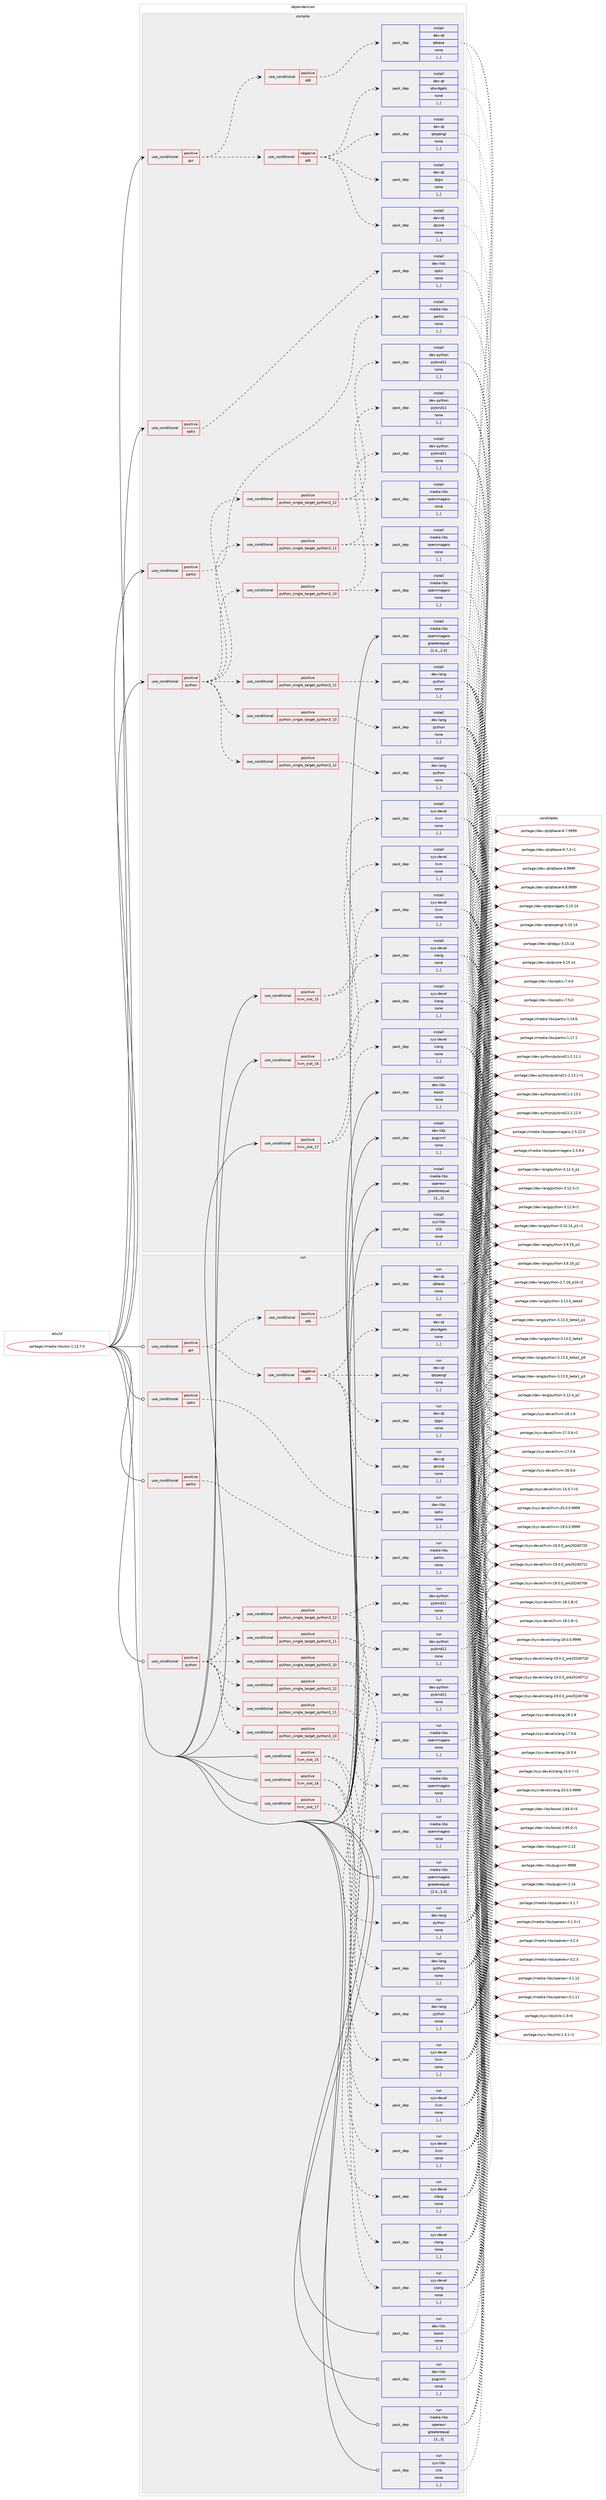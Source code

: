 digraph prolog {

# *************
# Graph options
# *************

newrank=true;
concentrate=true;
compound=true;
graph [rankdir=LR,fontname=Helvetica,fontsize=10,ranksep=1.5];#, ranksep=2.5, nodesep=0.2];
edge  [arrowhead=vee];
node  [fontname=Helvetica,fontsize=10];

# **********
# The ebuild
# **********

subgraph cluster_leftcol {
color=gray;
label=<<i>ebuild</i>>;
id [label="portage://media-libs/osl-1.13.7.0", color=red, width=4, href="../media-libs/osl-1.13.7.0.svg"];
}

# ****************
# The dependencies
# ****************

subgraph cluster_midcol {
color=gray;
label=<<i>dependencies</i>>;
subgraph cluster_compile {
fillcolor="#eeeeee";
style=filled;
label=<<i>compile</i>>;
subgraph cond77542 {
dependency305234 [label=<<TABLE BORDER="0" CELLBORDER="1" CELLSPACING="0" CELLPADDING="4"><TR><TD ROWSPAN="3" CELLPADDING="10">use_conditional</TD></TR><TR><TD>positive</TD></TR><TR><TD>gui</TD></TR></TABLE>>, shape=none, color=red];
subgraph cond77543 {
dependency305235 [label=<<TABLE BORDER="0" CELLBORDER="1" CELLSPACING="0" CELLPADDING="4"><TR><TD ROWSPAN="3" CELLPADDING="10">use_conditional</TD></TR><TR><TD>negative</TD></TR><TR><TD>qt6</TD></TR></TABLE>>, shape=none, color=red];
subgraph pack225311 {
dependency305236 [label=<<TABLE BORDER="0" CELLBORDER="1" CELLSPACING="0" CELLPADDING="4" WIDTH="220"><TR><TD ROWSPAN="6" CELLPADDING="30">pack_dep</TD></TR><TR><TD WIDTH="110">install</TD></TR><TR><TD>dev-qt</TD></TR><TR><TD>qtcore</TD></TR><TR><TD>none</TD></TR><TR><TD>[,,]</TD></TR></TABLE>>, shape=none, color=blue];
}
dependency305235:e -> dependency305236:w [weight=20,style="dashed",arrowhead="vee"];
subgraph pack225312 {
dependency305237 [label=<<TABLE BORDER="0" CELLBORDER="1" CELLSPACING="0" CELLPADDING="4" WIDTH="220"><TR><TD ROWSPAN="6" CELLPADDING="30">pack_dep</TD></TR><TR><TD WIDTH="110">install</TD></TR><TR><TD>dev-qt</TD></TR><TR><TD>qtgui</TD></TR><TR><TD>none</TD></TR><TR><TD>[,,]</TD></TR></TABLE>>, shape=none, color=blue];
}
dependency305235:e -> dependency305237:w [weight=20,style="dashed",arrowhead="vee"];
subgraph pack225313 {
dependency305238 [label=<<TABLE BORDER="0" CELLBORDER="1" CELLSPACING="0" CELLPADDING="4" WIDTH="220"><TR><TD ROWSPAN="6" CELLPADDING="30">pack_dep</TD></TR><TR><TD WIDTH="110">install</TD></TR><TR><TD>dev-qt</TD></TR><TR><TD>qtwidgets</TD></TR><TR><TD>none</TD></TR><TR><TD>[,,]</TD></TR></TABLE>>, shape=none, color=blue];
}
dependency305235:e -> dependency305238:w [weight=20,style="dashed",arrowhead="vee"];
subgraph pack225314 {
dependency305239 [label=<<TABLE BORDER="0" CELLBORDER="1" CELLSPACING="0" CELLPADDING="4" WIDTH="220"><TR><TD ROWSPAN="6" CELLPADDING="30">pack_dep</TD></TR><TR><TD WIDTH="110">install</TD></TR><TR><TD>dev-qt</TD></TR><TR><TD>qtopengl</TD></TR><TR><TD>none</TD></TR><TR><TD>[,,]</TD></TR></TABLE>>, shape=none, color=blue];
}
dependency305235:e -> dependency305239:w [weight=20,style="dashed",arrowhead="vee"];
}
dependency305234:e -> dependency305235:w [weight=20,style="dashed",arrowhead="vee"];
subgraph cond77544 {
dependency305240 [label=<<TABLE BORDER="0" CELLBORDER="1" CELLSPACING="0" CELLPADDING="4"><TR><TD ROWSPAN="3" CELLPADDING="10">use_conditional</TD></TR><TR><TD>positive</TD></TR><TR><TD>qt6</TD></TR></TABLE>>, shape=none, color=red];
subgraph pack225315 {
dependency305241 [label=<<TABLE BORDER="0" CELLBORDER="1" CELLSPACING="0" CELLPADDING="4" WIDTH="220"><TR><TD ROWSPAN="6" CELLPADDING="30">pack_dep</TD></TR><TR><TD WIDTH="110">install</TD></TR><TR><TD>dev-qt</TD></TR><TR><TD>qtbase</TD></TR><TR><TD>none</TD></TR><TR><TD>[,,]</TD></TR></TABLE>>, shape=none, color=blue];
}
dependency305240:e -> dependency305241:w [weight=20,style="dashed",arrowhead="vee"];
}
dependency305234:e -> dependency305240:w [weight=20,style="dashed",arrowhead="vee"];
}
id:e -> dependency305234:w [weight=20,style="solid",arrowhead="vee"];
subgraph cond77545 {
dependency305242 [label=<<TABLE BORDER="0" CELLBORDER="1" CELLSPACING="0" CELLPADDING="4"><TR><TD ROWSPAN="3" CELLPADDING="10">use_conditional</TD></TR><TR><TD>positive</TD></TR><TR><TD>llvm_slot_15</TD></TR></TABLE>>, shape=none, color=red];
subgraph pack225316 {
dependency305243 [label=<<TABLE BORDER="0" CELLBORDER="1" CELLSPACING="0" CELLPADDING="4" WIDTH="220"><TR><TD ROWSPAN="6" CELLPADDING="30">pack_dep</TD></TR><TR><TD WIDTH="110">install</TD></TR><TR><TD>sys-devel</TD></TR><TR><TD>clang</TD></TR><TR><TD>none</TD></TR><TR><TD>[,,]</TD></TR></TABLE>>, shape=none, color=blue];
}
dependency305242:e -> dependency305243:w [weight=20,style="dashed",arrowhead="vee"];
subgraph pack225317 {
dependency305244 [label=<<TABLE BORDER="0" CELLBORDER="1" CELLSPACING="0" CELLPADDING="4" WIDTH="220"><TR><TD ROWSPAN="6" CELLPADDING="30">pack_dep</TD></TR><TR><TD WIDTH="110">install</TD></TR><TR><TD>sys-devel</TD></TR><TR><TD>llvm</TD></TR><TR><TD>none</TD></TR><TR><TD>[,,]</TD></TR></TABLE>>, shape=none, color=blue];
}
dependency305242:e -> dependency305244:w [weight=20,style="dashed",arrowhead="vee"];
}
id:e -> dependency305242:w [weight=20,style="solid",arrowhead="vee"];
subgraph cond77546 {
dependency305245 [label=<<TABLE BORDER="0" CELLBORDER="1" CELLSPACING="0" CELLPADDING="4"><TR><TD ROWSPAN="3" CELLPADDING="10">use_conditional</TD></TR><TR><TD>positive</TD></TR><TR><TD>llvm_slot_16</TD></TR></TABLE>>, shape=none, color=red];
subgraph pack225318 {
dependency305246 [label=<<TABLE BORDER="0" CELLBORDER="1" CELLSPACING="0" CELLPADDING="4" WIDTH="220"><TR><TD ROWSPAN="6" CELLPADDING="30">pack_dep</TD></TR><TR><TD WIDTH="110">install</TD></TR><TR><TD>sys-devel</TD></TR><TR><TD>clang</TD></TR><TR><TD>none</TD></TR><TR><TD>[,,]</TD></TR></TABLE>>, shape=none, color=blue];
}
dependency305245:e -> dependency305246:w [weight=20,style="dashed",arrowhead="vee"];
subgraph pack225319 {
dependency305247 [label=<<TABLE BORDER="0" CELLBORDER="1" CELLSPACING="0" CELLPADDING="4" WIDTH="220"><TR><TD ROWSPAN="6" CELLPADDING="30">pack_dep</TD></TR><TR><TD WIDTH="110">install</TD></TR><TR><TD>sys-devel</TD></TR><TR><TD>llvm</TD></TR><TR><TD>none</TD></TR><TR><TD>[,,]</TD></TR></TABLE>>, shape=none, color=blue];
}
dependency305245:e -> dependency305247:w [weight=20,style="dashed",arrowhead="vee"];
}
id:e -> dependency305245:w [weight=20,style="solid",arrowhead="vee"];
subgraph cond77547 {
dependency305248 [label=<<TABLE BORDER="0" CELLBORDER="1" CELLSPACING="0" CELLPADDING="4"><TR><TD ROWSPAN="3" CELLPADDING="10">use_conditional</TD></TR><TR><TD>positive</TD></TR><TR><TD>llvm_slot_17</TD></TR></TABLE>>, shape=none, color=red];
subgraph pack225320 {
dependency305249 [label=<<TABLE BORDER="0" CELLBORDER="1" CELLSPACING="0" CELLPADDING="4" WIDTH="220"><TR><TD ROWSPAN="6" CELLPADDING="30">pack_dep</TD></TR><TR><TD WIDTH="110">install</TD></TR><TR><TD>sys-devel</TD></TR><TR><TD>clang</TD></TR><TR><TD>none</TD></TR><TR><TD>[,,]</TD></TR></TABLE>>, shape=none, color=blue];
}
dependency305248:e -> dependency305249:w [weight=20,style="dashed",arrowhead="vee"];
subgraph pack225321 {
dependency305250 [label=<<TABLE BORDER="0" CELLBORDER="1" CELLSPACING="0" CELLPADDING="4" WIDTH="220"><TR><TD ROWSPAN="6" CELLPADDING="30">pack_dep</TD></TR><TR><TD WIDTH="110">install</TD></TR><TR><TD>sys-devel</TD></TR><TR><TD>llvm</TD></TR><TR><TD>none</TD></TR><TR><TD>[,,]</TD></TR></TABLE>>, shape=none, color=blue];
}
dependency305248:e -> dependency305250:w [weight=20,style="dashed",arrowhead="vee"];
}
id:e -> dependency305248:w [weight=20,style="solid",arrowhead="vee"];
subgraph cond77548 {
dependency305251 [label=<<TABLE BORDER="0" CELLBORDER="1" CELLSPACING="0" CELLPADDING="4"><TR><TD ROWSPAN="3" CELLPADDING="10">use_conditional</TD></TR><TR><TD>positive</TD></TR><TR><TD>optix</TD></TR></TABLE>>, shape=none, color=red];
subgraph pack225322 {
dependency305252 [label=<<TABLE BORDER="0" CELLBORDER="1" CELLSPACING="0" CELLPADDING="4" WIDTH="220"><TR><TD ROWSPAN="6" CELLPADDING="30">pack_dep</TD></TR><TR><TD WIDTH="110">install</TD></TR><TR><TD>dev-libs</TD></TR><TR><TD>optix</TD></TR><TR><TD>none</TD></TR><TR><TD>[,,]</TD></TR></TABLE>>, shape=none, color=blue];
}
dependency305251:e -> dependency305252:w [weight=20,style="dashed",arrowhead="vee"];
}
id:e -> dependency305251:w [weight=20,style="solid",arrowhead="vee"];
subgraph cond77549 {
dependency305253 [label=<<TABLE BORDER="0" CELLBORDER="1" CELLSPACING="0" CELLPADDING="4"><TR><TD ROWSPAN="3" CELLPADDING="10">use_conditional</TD></TR><TR><TD>positive</TD></TR><TR><TD>partio</TD></TR></TABLE>>, shape=none, color=red];
subgraph pack225323 {
dependency305254 [label=<<TABLE BORDER="0" CELLBORDER="1" CELLSPACING="0" CELLPADDING="4" WIDTH="220"><TR><TD ROWSPAN="6" CELLPADDING="30">pack_dep</TD></TR><TR><TD WIDTH="110">install</TD></TR><TR><TD>media-libs</TD></TR><TR><TD>partio</TD></TR><TR><TD>none</TD></TR><TR><TD>[,,]</TD></TR></TABLE>>, shape=none, color=blue];
}
dependency305253:e -> dependency305254:w [weight=20,style="dashed",arrowhead="vee"];
}
id:e -> dependency305253:w [weight=20,style="solid",arrowhead="vee"];
subgraph cond77550 {
dependency305255 [label=<<TABLE BORDER="0" CELLBORDER="1" CELLSPACING="0" CELLPADDING="4"><TR><TD ROWSPAN="3" CELLPADDING="10">use_conditional</TD></TR><TR><TD>positive</TD></TR><TR><TD>python</TD></TR></TABLE>>, shape=none, color=red];
subgraph cond77551 {
dependency305256 [label=<<TABLE BORDER="0" CELLBORDER="1" CELLSPACING="0" CELLPADDING="4"><TR><TD ROWSPAN="3" CELLPADDING="10">use_conditional</TD></TR><TR><TD>positive</TD></TR><TR><TD>python_single_target_python3_10</TD></TR></TABLE>>, shape=none, color=red];
subgraph pack225324 {
dependency305257 [label=<<TABLE BORDER="0" CELLBORDER="1" CELLSPACING="0" CELLPADDING="4" WIDTH="220"><TR><TD ROWSPAN="6" CELLPADDING="30">pack_dep</TD></TR><TR><TD WIDTH="110">install</TD></TR><TR><TD>dev-lang</TD></TR><TR><TD>python</TD></TR><TR><TD>none</TD></TR><TR><TD>[,,]</TD></TR></TABLE>>, shape=none, color=blue];
}
dependency305256:e -> dependency305257:w [weight=20,style="dashed",arrowhead="vee"];
}
dependency305255:e -> dependency305256:w [weight=20,style="dashed",arrowhead="vee"];
subgraph cond77552 {
dependency305258 [label=<<TABLE BORDER="0" CELLBORDER="1" CELLSPACING="0" CELLPADDING="4"><TR><TD ROWSPAN="3" CELLPADDING="10">use_conditional</TD></TR><TR><TD>positive</TD></TR><TR><TD>python_single_target_python3_11</TD></TR></TABLE>>, shape=none, color=red];
subgraph pack225325 {
dependency305259 [label=<<TABLE BORDER="0" CELLBORDER="1" CELLSPACING="0" CELLPADDING="4" WIDTH="220"><TR><TD ROWSPAN="6" CELLPADDING="30">pack_dep</TD></TR><TR><TD WIDTH="110">install</TD></TR><TR><TD>dev-lang</TD></TR><TR><TD>python</TD></TR><TR><TD>none</TD></TR><TR><TD>[,,]</TD></TR></TABLE>>, shape=none, color=blue];
}
dependency305258:e -> dependency305259:w [weight=20,style="dashed",arrowhead="vee"];
}
dependency305255:e -> dependency305258:w [weight=20,style="dashed",arrowhead="vee"];
subgraph cond77553 {
dependency305260 [label=<<TABLE BORDER="0" CELLBORDER="1" CELLSPACING="0" CELLPADDING="4"><TR><TD ROWSPAN="3" CELLPADDING="10">use_conditional</TD></TR><TR><TD>positive</TD></TR><TR><TD>python_single_target_python3_12</TD></TR></TABLE>>, shape=none, color=red];
subgraph pack225326 {
dependency305261 [label=<<TABLE BORDER="0" CELLBORDER="1" CELLSPACING="0" CELLPADDING="4" WIDTH="220"><TR><TD ROWSPAN="6" CELLPADDING="30">pack_dep</TD></TR><TR><TD WIDTH="110">install</TD></TR><TR><TD>dev-lang</TD></TR><TR><TD>python</TD></TR><TR><TD>none</TD></TR><TR><TD>[,,]</TD></TR></TABLE>>, shape=none, color=blue];
}
dependency305260:e -> dependency305261:w [weight=20,style="dashed",arrowhead="vee"];
}
dependency305255:e -> dependency305260:w [weight=20,style="dashed",arrowhead="vee"];
subgraph cond77554 {
dependency305262 [label=<<TABLE BORDER="0" CELLBORDER="1" CELLSPACING="0" CELLPADDING="4"><TR><TD ROWSPAN="3" CELLPADDING="10">use_conditional</TD></TR><TR><TD>positive</TD></TR><TR><TD>python_single_target_python3_10</TD></TR></TABLE>>, shape=none, color=red];
subgraph pack225327 {
dependency305263 [label=<<TABLE BORDER="0" CELLBORDER="1" CELLSPACING="0" CELLPADDING="4" WIDTH="220"><TR><TD ROWSPAN="6" CELLPADDING="30">pack_dep</TD></TR><TR><TD WIDTH="110">install</TD></TR><TR><TD>dev-python</TD></TR><TR><TD>pybind11</TD></TR><TR><TD>none</TD></TR><TR><TD>[,,]</TD></TR></TABLE>>, shape=none, color=blue];
}
dependency305262:e -> dependency305263:w [weight=20,style="dashed",arrowhead="vee"];
subgraph pack225328 {
dependency305264 [label=<<TABLE BORDER="0" CELLBORDER="1" CELLSPACING="0" CELLPADDING="4" WIDTH="220"><TR><TD ROWSPAN="6" CELLPADDING="30">pack_dep</TD></TR><TR><TD WIDTH="110">install</TD></TR><TR><TD>media-libs</TD></TR><TR><TD>openimageio</TD></TR><TR><TD>none</TD></TR><TR><TD>[,,]</TD></TR></TABLE>>, shape=none, color=blue];
}
dependency305262:e -> dependency305264:w [weight=20,style="dashed",arrowhead="vee"];
}
dependency305255:e -> dependency305262:w [weight=20,style="dashed",arrowhead="vee"];
subgraph cond77555 {
dependency305265 [label=<<TABLE BORDER="0" CELLBORDER="1" CELLSPACING="0" CELLPADDING="4"><TR><TD ROWSPAN="3" CELLPADDING="10">use_conditional</TD></TR><TR><TD>positive</TD></TR><TR><TD>python_single_target_python3_11</TD></TR></TABLE>>, shape=none, color=red];
subgraph pack225329 {
dependency305266 [label=<<TABLE BORDER="0" CELLBORDER="1" CELLSPACING="0" CELLPADDING="4" WIDTH="220"><TR><TD ROWSPAN="6" CELLPADDING="30">pack_dep</TD></TR><TR><TD WIDTH="110">install</TD></TR><TR><TD>dev-python</TD></TR><TR><TD>pybind11</TD></TR><TR><TD>none</TD></TR><TR><TD>[,,]</TD></TR></TABLE>>, shape=none, color=blue];
}
dependency305265:e -> dependency305266:w [weight=20,style="dashed",arrowhead="vee"];
subgraph pack225330 {
dependency305267 [label=<<TABLE BORDER="0" CELLBORDER="1" CELLSPACING="0" CELLPADDING="4" WIDTH="220"><TR><TD ROWSPAN="6" CELLPADDING="30">pack_dep</TD></TR><TR><TD WIDTH="110">install</TD></TR><TR><TD>media-libs</TD></TR><TR><TD>openimageio</TD></TR><TR><TD>none</TD></TR><TR><TD>[,,]</TD></TR></TABLE>>, shape=none, color=blue];
}
dependency305265:e -> dependency305267:w [weight=20,style="dashed",arrowhead="vee"];
}
dependency305255:e -> dependency305265:w [weight=20,style="dashed",arrowhead="vee"];
subgraph cond77556 {
dependency305268 [label=<<TABLE BORDER="0" CELLBORDER="1" CELLSPACING="0" CELLPADDING="4"><TR><TD ROWSPAN="3" CELLPADDING="10">use_conditional</TD></TR><TR><TD>positive</TD></TR><TR><TD>python_single_target_python3_12</TD></TR></TABLE>>, shape=none, color=red];
subgraph pack225331 {
dependency305269 [label=<<TABLE BORDER="0" CELLBORDER="1" CELLSPACING="0" CELLPADDING="4" WIDTH="220"><TR><TD ROWSPAN="6" CELLPADDING="30">pack_dep</TD></TR><TR><TD WIDTH="110">install</TD></TR><TR><TD>dev-python</TD></TR><TR><TD>pybind11</TD></TR><TR><TD>none</TD></TR><TR><TD>[,,]</TD></TR></TABLE>>, shape=none, color=blue];
}
dependency305268:e -> dependency305269:w [weight=20,style="dashed",arrowhead="vee"];
subgraph pack225332 {
dependency305270 [label=<<TABLE BORDER="0" CELLBORDER="1" CELLSPACING="0" CELLPADDING="4" WIDTH="220"><TR><TD ROWSPAN="6" CELLPADDING="30">pack_dep</TD></TR><TR><TD WIDTH="110">install</TD></TR><TR><TD>media-libs</TD></TR><TR><TD>openimageio</TD></TR><TR><TD>none</TD></TR><TR><TD>[,,]</TD></TR></TABLE>>, shape=none, color=blue];
}
dependency305268:e -> dependency305270:w [weight=20,style="dashed",arrowhead="vee"];
}
dependency305255:e -> dependency305268:w [weight=20,style="dashed",arrowhead="vee"];
}
id:e -> dependency305255:w [weight=20,style="solid",arrowhead="vee"];
subgraph pack225333 {
dependency305271 [label=<<TABLE BORDER="0" CELLBORDER="1" CELLSPACING="0" CELLPADDING="4" WIDTH="220"><TR><TD ROWSPAN="6" CELLPADDING="30">pack_dep</TD></TR><TR><TD WIDTH="110">install</TD></TR><TR><TD>dev-libs</TD></TR><TR><TD>boost</TD></TR><TR><TD>none</TD></TR><TR><TD>[,,]</TD></TR></TABLE>>, shape=none, color=blue];
}
id:e -> dependency305271:w [weight=20,style="solid",arrowhead="vee"];
subgraph pack225334 {
dependency305272 [label=<<TABLE BORDER="0" CELLBORDER="1" CELLSPACING="0" CELLPADDING="4" WIDTH="220"><TR><TD ROWSPAN="6" CELLPADDING="30">pack_dep</TD></TR><TR><TD WIDTH="110">install</TD></TR><TR><TD>dev-libs</TD></TR><TR><TD>pugixml</TD></TR><TR><TD>none</TD></TR><TR><TD>[,,]</TD></TR></TABLE>>, shape=none, color=blue];
}
id:e -> dependency305272:w [weight=20,style="solid",arrowhead="vee"];
subgraph pack225335 {
dependency305273 [label=<<TABLE BORDER="0" CELLBORDER="1" CELLSPACING="0" CELLPADDING="4" WIDTH="220"><TR><TD ROWSPAN="6" CELLPADDING="30">pack_dep</TD></TR><TR><TD WIDTH="110">install</TD></TR><TR><TD>media-libs</TD></TR><TR><TD>openexr</TD></TR><TR><TD>greaterequal</TD></TR><TR><TD>[3,,,3]</TD></TR></TABLE>>, shape=none, color=blue];
}
id:e -> dependency305273:w [weight=20,style="solid",arrowhead="vee"];
subgraph pack225336 {
dependency305274 [label=<<TABLE BORDER="0" CELLBORDER="1" CELLSPACING="0" CELLPADDING="4" WIDTH="220"><TR><TD ROWSPAN="6" CELLPADDING="30">pack_dep</TD></TR><TR><TD WIDTH="110">install</TD></TR><TR><TD>media-libs</TD></TR><TR><TD>openimageio</TD></TR><TR><TD>greaterequal</TD></TR><TR><TD>[2.4,,,2.4]</TD></TR></TABLE>>, shape=none, color=blue];
}
id:e -> dependency305274:w [weight=20,style="solid",arrowhead="vee"];
subgraph pack225337 {
dependency305275 [label=<<TABLE BORDER="0" CELLBORDER="1" CELLSPACING="0" CELLPADDING="4" WIDTH="220"><TR><TD ROWSPAN="6" CELLPADDING="30">pack_dep</TD></TR><TR><TD WIDTH="110">install</TD></TR><TR><TD>sys-libs</TD></TR><TR><TD>zlib</TD></TR><TR><TD>none</TD></TR><TR><TD>[,,]</TD></TR></TABLE>>, shape=none, color=blue];
}
id:e -> dependency305275:w [weight=20,style="solid",arrowhead="vee"];
}
subgraph cluster_compileandrun {
fillcolor="#eeeeee";
style=filled;
label=<<i>compile and run</i>>;
}
subgraph cluster_run {
fillcolor="#eeeeee";
style=filled;
label=<<i>run</i>>;
subgraph cond77557 {
dependency305276 [label=<<TABLE BORDER="0" CELLBORDER="1" CELLSPACING="0" CELLPADDING="4"><TR><TD ROWSPAN="3" CELLPADDING="10">use_conditional</TD></TR><TR><TD>positive</TD></TR><TR><TD>gui</TD></TR></TABLE>>, shape=none, color=red];
subgraph cond77558 {
dependency305277 [label=<<TABLE BORDER="0" CELLBORDER="1" CELLSPACING="0" CELLPADDING="4"><TR><TD ROWSPAN="3" CELLPADDING="10">use_conditional</TD></TR><TR><TD>negative</TD></TR><TR><TD>qt6</TD></TR></TABLE>>, shape=none, color=red];
subgraph pack225338 {
dependency305278 [label=<<TABLE BORDER="0" CELLBORDER="1" CELLSPACING="0" CELLPADDING="4" WIDTH="220"><TR><TD ROWSPAN="6" CELLPADDING="30">pack_dep</TD></TR><TR><TD WIDTH="110">run</TD></TR><TR><TD>dev-qt</TD></TR><TR><TD>qtcore</TD></TR><TR><TD>none</TD></TR><TR><TD>[,,]</TD></TR></TABLE>>, shape=none, color=blue];
}
dependency305277:e -> dependency305278:w [weight=20,style="dashed",arrowhead="vee"];
subgraph pack225339 {
dependency305279 [label=<<TABLE BORDER="0" CELLBORDER="1" CELLSPACING="0" CELLPADDING="4" WIDTH="220"><TR><TD ROWSPAN="6" CELLPADDING="30">pack_dep</TD></TR><TR><TD WIDTH="110">run</TD></TR><TR><TD>dev-qt</TD></TR><TR><TD>qtgui</TD></TR><TR><TD>none</TD></TR><TR><TD>[,,]</TD></TR></TABLE>>, shape=none, color=blue];
}
dependency305277:e -> dependency305279:w [weight=20,style="dashed",arrowhead="vee"];
subgraph pack225340 {
dependency305280 [label=<<TABLE BORDER="0" CELLBORDER="1" CELLSPACING="0" CELLPADDING="4" WIDTH="220"><TR><TD ROWSPAN="6" CELLPADDING="30">pack_dep</TD></TR><TR><TD WIDTH="110">run</TD></TR><TR><TD>dev-qt</TD></TR><TR><TD>qtwidgets</TD></TR><TR><TD>none</TD></TR><TR><TD>[,,]</TD></TR></TABLE>>, shape=none, color=blue];
}
dependency305277:e -> dependency305280:w [weight=20,style="dashed",arrowhead="vee"];
subgraph pack225341 {
dependency305281 [label=<<TABLE BORDER="0" CELLBORDER="1" CELLSPACING="0" CELLPADDING="4" WIDTH="220"><TR><TD ROWSPAN="6" CELLPADDING="30">pack_dep</TD></TR><TR><TD WIDTH="110">run</TD></TR><TR><TD>dev-qt</TD></TR><TR><TD>qtopengl</TD></TR><TR><TD>none</TD></TR><TR><TD>[,,]</TD></TR></TABLE>>, shape=none, color=blue];
}
dependency305277:e -> dependency305281:w [weight=20,style="dashed",arrowhead="vee"];
}
dependency305276:e -> dependency305277:w [weight=20,style="dashed",arrowhead="vee"];
subgraph cond77559 {
dependency305282 [label=<<TABLE BORDER="0" CELLBORDER="1" CELLSPACING="0" CELLPADDING="4"><TR><TD ROWSPAN="3" CELLPADDING="10">use_conditional</TD></TR><TR><TD>positive</TD></TR><TR><TD>qt6</TD></TR></TABLE>>, shape=none, color=red];
subgraph pack225342 {
dependency305283 [label=<<TABLE BORDER="0" CELLBORDER="1" CELLSPACING="0" CELLPADDING="4" WIDTH="220"><TR><TD ROWSPAN="6" CELLPADDING="30">pack_dep</TD></TR><TR><TD WIDTH="110">run</TD></TR><TR><TD>dev-qt</TD></TR><TR><TD>qtbase</TD></TR><TR><TD>none</TD></TR><TR><TD>[,,]</TD></TR></TABLE>>, shape=none, color=blue];
}
dependency305282:e -> dependency305283:w [weight=20,style="dashed",arrowhead="vee"];
}
dependency305276:e -> dependency305282:w [weight=20,style="dashed",arrowhead="vee"];
}
id:e -> dependency305276:w [weight=20,style="solid",arrowhead="odot"];
subgraph cond77560 {
dependency305284 [label=<<TABLE BORDER="0" CELLBORDER="1" CELLSPACING="0" CELLPADDING="4"><TR><TD ROWSPAN="3" CELLPADDING="10">use_conditional</TD></TR><TR><TD>positive</TD></TR><TR><TD>llvm_slot_15</TD></TR></TABLE>>, shape=none, color=red];
subgraph pack225343 {
dependency305285 [label=<<TABLE BORDER="0" CELLBORDER="1" CELLSPACING="0" CELLPADDING="4" WIDTH="220"><TR><TD ROWSPAN="6" CELLPADDING="30">pack_dep</TD></TR><TR><TD WIDTH="110">run</TD></TR><TR><TD>sys-devel</TD></TR><TR><TD>clang</TD></TR><TR><TD>none</TD></TR><TR><TD>[,,]</TD></TR></TABLE>>, shape=none, color=blue];
}
dependency305284:e -> dependency305285:w [weight=20,style="dashed",arrowhead="vee"];
subgraph pack225344 {
dependency305286 [label=<<TABLE BORDER="0" CELLBORDER="1" CELLSPACING="0" CELLPADDING="4" WIDTH="220"><TR><TD ROWSPAN="6" CELLPADDING="30">pack_dep</TD></TR><TR><TD WIDTH="110">run</TD></TR><TR><TD>sys-devel</TD></TR><TR><TD>llvm</TD></TR><TR><TD>none</TD></TR><TR><TD>[,,]</TD></TR></TABLE>>, shape=none, color=blue];
}
dependency305284:e -> dependency305286:w [weight=20,style="dashed",arrowhead="vee"];
}
id:e -> dependency305284:w [weight=20,style="solid",arrowhead="odot"];
subgraph cond77561 {
dependency305287 [label=<<TABLE BORDER="0" CELLBORDER="1" CELLSPACING="0" CELLPADDING="4"><TR><TD ROWSPAN="3" CELLPADDING="10">use_conditional</TD></TR><TR><TD>positive</TD></TR><TR><TD>llvm_slot_16</TD></TR></TABLE>>, shape=none, color=red];
subgraph pack225345 {
dependency305288 [label=<<TABLE BORDER="0" CELLBORDER="1" CELLSPACING="0" CELLPADDING="4" WIDTH="220"><TR><TD ROWSPAN="6" CELLPADDING="30">pack_dep</TD></TR><TR><TD WIDTH="110">run</TD></TR><TR><TD>sys-devel</TD></TR><TR><TD>clang</TD></TR><TR><TD>none</TD></TR><TR><TD>[,,]</TD></TR></TABLE>>, shape=none, color=blue];
}
dependency305287:e -> dependency305288:w [weight=20,style="dashed",arrowhead="vee"];
subgraph pack225346 {
dependency305289 [label=<<TABLE BORDER="0" CELLBORDER="1" CELLSPACING="0" CELLPADDING="4" WIDTH="220"><TR><TD ROWSPAN="6" CELLPADDING="30">pack_dep</TD></TR><TR><TD WIDTH="110">run</TD></TR><TR><TD>sys-devel</TD></TR><TR><TD>llvm</TD></TR><TR><TD>none</TD></TR><TR><TD>[,,]</TD></TR></TABLE>>, shape=none, color=blue];
}
dependency305287:e -> dependency305289:w [weight=20,style="dashed",arrowhead="vee"];
}
id:e -> dependency305287:w [weight=20,style="solid",arrowhead="odot"];
subgraph cond77562 {
dependency305290 [label=<<TABLE BORDER="0" CELLBORDER="1" CELLSPACING="0" CELLPADDING="4"><TR><TD ROWSPAN="3" CELLPADDING="10">use_conditional</TD></TR><TR><TD>positive</TD></TR><TR><TD>llvm_slot_17</TD></TR></TABLE>>, shape=none, color=red];
subgraph pack225347 {
dependency305291 [label=<<TABLE BORDER="0" CELLBORDER="1" CELLSPACING="0" CELLPADDING="4" WIDTH="220"><TR><TD ROWSPAN="6" CELLPADDING="30">pack_dep</TD></TR><TR><TD WIDTH="110">run</TD></TR><TR><TD>sys-devel</TD></TR><TR><TD>clang</TD></TR><TR><TD>none</TD></TR><TR><TD>[,,]</TD></TR></TABLE>>, shape=none, color=blue];
}
dependency305290:e -> dependency305291:w [weight=20,style="dashed",arrowhead="vee"];
subgraph pack225348 {
dependency305292 [label=<<TABLE BORDER="0" CELLBORDER="1" CELLSPACING="0" CELLPADDING="4" WIDTH="220"><TR><TD ROWSPAN="6" CELLPADDING="30">pack_dep</TD></TR><TR><TD WIDTH="110">run</TD></TR><TR><TD>sys-devel</TD></TR><TR><TD>llvm</TD></TR><TR><TD>none</TD></TR><TR><TD>[,,]</TD></TR></TABLE>>, shape=none, color=blue];
}
dependency305290:e -> dependency305292:w [weight=20,style="dashed",arrowhead="vee"];
}
id:e -> dependency305290:w [weight=20,style="solid",arrowhead="odot"];
subgraph cond77563 {
dependency305293 [label=<<TABLE BORDER="0" CELLBORDER="1" CELLSPACING="0" CELLPADDING="4"><TR><TD ROWSPAN="3" CELLPADDING="10">use_conditional</TD></TR><TR><TD>positive</TD></TR><TR><TD>optix</TD></TR></TABLE>>, shape=none, color=red];
subgraph pack225349 {
dependency305294 [label=<<TABLE BORDER="0" CELLBORDER="1" CELLSPACING="0" CELLPADDING="4" WIDTH="220"><TR><TD ROWSPAN="6" CELLPADDING="30">pack_dep</TD></TR><TR><TD WIDTH="110">run</TD></TR><TR><TD>dev-libs</TD></TR><TR><TD>optix</TD></TR><TR><TD>none</TD></TR><TR><TD>[,,]</TD></TR></TABLE>>, shape=none, color=blue];
}
dependency305293:e -> dependency305294:w [weight=20,style="dashed",arrowhead="vee"];
}
id:e -> dependency305293:w [weight=20,style="solid",arrowhead="odot"];
subgraph cond77564 {
dependency305295 [label=<<TABLE BORDER="0" CELLBORDER="1" CELLSPACING="0" CELLPADDING="4"><TR><TD ROWSPAN="3" CELLPADDING="10">use_conditional</TD></TR><TR><TD>positive</TD></TR><TR><TD>partio</TD></TR></TABLE>>, shape=none, color=red];
subgraph pack225350 {
dependency305296 [label=<<TABLE BORDER="0" CELLBORDER="1" CELLSPACING="0" CELLPADDING="4" WIDTH="220"><TR><TD ROWSPAN="6" CELLPADDING="30">pack_dep</TD></TR><TR><TD WIDTH="110">run</TD></TR><TR><TD>media-libs</TD></TR><TR><TD>partio</TD></TR><TR><TD>none</TD></TR><TR><TD>[,,]</TD></TR></TABLE>>, shape=none, color=blue];
}
dependency305295:e -> dependency305296:w [weight=20,style="dashed",arrowhead="vee"];
}
id:e -> dependency305295:w [weight=20,style="solid",arrowhead="odot"];
subgraph cond77565 {
dependency305297 [label=<<TABLE BORDER="0" CELLBORDER="1" CELLSPACING="0" CELLPADDING="4"><TR><TD ROWSPAN="3" CELLPADDING="10">use_conditional</TD></TR><TR><TD>positive</TD></TR><TR><TD>python</TD></TR></TABLE>>, shape=none, color=red];
subgraph cond77566 {
dependency305298 [label=<<TABLE BORDER="0" CELLBORDER="1" CELLSPACING="0" CELLPADDING="4"><TR><TD ROWSPAN="3" CELLPADDING="10">use_conditional</TD></TR><TR><TD>positive</TD></TR><TR><TD>python_single_target_python3_10</TD></TR></TABLE>>, shape=none, color=red];
subgraph pack225351 {
dependency305299 [label=<<TABLE BORDER="0" CELLBORDER="1" CELLSPACING="0" CELLPADDING="4" WIDTH="220"><TR><TD ROWSPAN="6" CELLPADDING="30">pack_dep</TD></TR><TR><TD WIDTH="110">run</TD></TR><TR><TD>dev-lang</TD></TR><TR><TD>python</TD></TR><TR><TD>none</TD></TR><TR><TD>[,,]</TD></TR></TABLE>>, shape=none, color=blue];
}
dependency305298:e -> dependency305299:w [weight=20,style="dashed",arrowhead="vee"];
}
dependency305297:e -> dependency305298:w [weight=20,style="dashed",arrowhead="vee"];
subgraph cond77567 {
dependency305300 [label=<<TABLE BORDER="0" CELLBORDER="1" CELLSPACING="0" CELLPADDING="4"><TR><TD ROWSPAN="3" CELLPADDING="10">use_conditional</TD></TR><TR><TD>positive</TD></TR><TR><TD>python_single_target_python3_11</TD></TR></TABLE>>, shape=none, color=red];
subgraph pack225352 {
dependency305301 [label=<<TABLE BORDER="0" CELLBORDER="1" CELLSPACING="0" CELLPADDING="4" WIDTH="220"><TR><TD ROWSPAN="6" CELLPADDING="30">pack_dep</TD></TR><TR><TD WIDTH="110">run</TD></TR><TR><TD>dev-lang</TD></TR><TR><TD>python</TD></TR><TR><TD>none</TD></TR><TR><TD>[,,]</TD></TR></TABLE>>, shape=none, color=blue];
}
dependency305300:e -> dependency305301:w [weight=20,style="dashed",arrowhead="vee"];
}
dependency305297:e -> dependency305300:w [weight=20,style="dashed",arrowhead="vee"];
subgraph cond77568 {
dependency305302 [label=<<TABLE BORDER="0" CELLBORDER="1" CELLSPACING="0" CELLPADDING="4"><TR><TD ROWSPAN="3" CELLPADDING="10">use_conditional</TD></TR><TR><TD>positive</TD></TR><TR><TD>python_single_target_python3_12</TD></TR></TABLE>>, shape=none, color=red];
subgraph pack225353 {
dependency305303 [label=<<TABLE BORDER="0" CELLBORDER="1" CELLSPACING="0" CELLPADDING="4" WIDTH="220"><TR><TD ROWSPAN="6" CELLPADDING="30">pack_dep</TD></TR><TR><TD WIDTH="110">run</TD></TR><TR><TD>dev-lang</TD></TR><TR><TD>python</TD></TR><TR><TD>none</TD></TR><TR><TD>[,,]</TD></TR></TABLE>>, shape=none, color=blue];
}
dependency305302:e -> dependency305303:w [weight=20,style="dashed",arrowhead="vee"];
}
dependency305297:e -> dependency305302:w [weight=20,style="dashed",arrowhead="vee"];
subgraph cond77569 {
dependency305304 [label=<<TABLE BORDER="0" CELLBORDER="1" CELLSPACING="0" CELLPADDING="4"><TR><TD ROWSPAN="3" CELLPADDING="10">use_conditional</TD></TR><TR><TD>positive</TD></TR><TR><TD>python_single_target_python3_10</TD></TR></TABLE>>, shape=none, color=red];
subgraph pack225354 {
dependency305305 [label=<<TABLE BORDER="0" CELLBORDER="1" CELLSPACING="0" CELLPADDING="4" WIDTH="220"><TR><TD ROWSPAN="6" CELLPADDING="30">pack_dep</TD></TR><TR><TD WIDTH="110">run</TD></TR><TR><TD>dev-python</TD></TR><TR><TD>pybind11</TD></TR><TR><TD>none</TD></TR><TR><TD>[,,]</TD></TR></TABLE>>, shape=none, color=blue];
}
dependency305304:e -> dependency305305:w [weight=20,style="dashed",arrowhead="vee"];
subgraph pack225355 {
dependency305306 [label=<<TABLE BORDER="0" CELLBORDER="1" CELLSPACING="0" CELLPADDING="4" WIDTH="220"><TR><TD ROWSPAN="6" CELLPADDING="30">pack_dep</TD></TR><TR><TD WIDTH="110">run</TD></TR><TR><TD>media-libs</TD></TR><TR><TD>openimageio</TD></TR><TR><TD>none</TD></TR><TR><TD>[,,]</TD></TR></TABLE>>, shape=none, color=blue];
}
dependency305304:e -> dependency305306:w [weight=20,style="dashed",arrowhead="vee"];
}
dependency305297:e -> dependency305304:w [weight=20,style="dashed",arrowhead="vee"];
subgraph cond77570 {
dependency305307 [label=<<TABLE BORDER="0" CELLBORDER="1" CELLSPACING="0" CELLPADDING="4"><TR><TD ROWSPAN="3" CELLPADDING="10">use_conditional</TD></TR><TR><TD>positive</TD></TR><TR><TD>python_single_target_python3_11</TD></TR></TABLE>>, shape=none, color=red];
subgraph pack225356 {
dependency305308 [label=<<TABLE BORDER="0" CELLBORDER="1" CELLSPACING="0" CELLPADDING="4" WIDTH="220"><TR><TD ROWSPAN="6" CELLPADDING="30">pack_dep</TD></TR><TR><TD WIDTH="110">run</TD></TR><TR><TD>dev-python</TD></TR><TR><TD>pybind11</TD></TR><TR><TD>none</TD></TR><TR><TD>[,,]</TD></TR></TABLE>>, shape=none, color=blue];
}
dependency305307:e -> dependency305308:w [weight=20,style="dashed",arrowhead="vee"];
subgraph pack225357 {
dependency305309 [label=<<TABLE BORDER="0" CELLBORDER="1" CELLSPACING="0" CELLPADDING="4" WIDTH="220"><TR><TD ROWSPAN="6" CELLPADDING="30">pack_dep</TD></TR><TR><TD WIDTH="110">run</TD></TR><TR><TD>media-libs</TD></TR><TR><TD>openimageio</TD></TR><TR><TD>none</TD></TR><TR><TD>[,,]</TD></TR></TABLE>>, shape=none, color=blue];
}
dependency305307:e -> dependency305309:w [weight=20,style="dashed",arrowhead="vee"];
}
dependency305297:e -> dependency305307:w [weight=20,style="dashed",arrowhead="vee"];
subgraph cond77571 {
dependency305310 [label=<<TABLE BORDER="0" CELLBORDER="1" CELLSPACING="0" CELLPADDING="4"><TR><TD ROWSPAN="3" CELLPADDING="10">use_conditional</TD></TR><TR><TD>positive</TD></TR><TR><TD>python_single_target_python3_12</TD></TR></TABLE>>, shape=none, color=red];
subgraph pack225358 {
dependency305311 [label=<<TABLE BORDER="0" CELLBORDER="1" CELLSPACING="0" CELLPADDING="4" WIDTH="220"><TR><TD ROWSPAN="6" CELLPADDING="30">pack_dep</TD></TR><TR><TD WIDTH="110">run</TD></TR><TR><TD>dev-python</TD></TR><TR><TD>pybind11</TD></TR><TR><TD>none</TD></TR><TR><TD>[,,]</TD></TR></TABLE>>, shape=none, color=blue];
}
dependency305310:e -> dependency305311:w [weight=20,style="dashed",arrowhead="vee"];
subgraph pack225359 {
dependency305312 [label=<<TABLE BORDER="0" CELLBORDER="1" CELLSPACING="0" CELLPADDING="4" WIDTH="220"><TR><TD ROWSPAN="6" CELLPADDING="30">pack_dep</TD></TR><TR><TD WIDTH="110">run</TD></TR><TR><TD>media-libs</TD></TR><TR><TD>openimageio</TD></TR><TR><TD>none</TD></TR><TR><TD>[,,]</TD></TR></TABLE>>, shape=none, color=blue];
}
dependency305310:e -> dependency305312:w [weight=20,style="dashed",arrowhead="vee"];
}
dependency305297:e -> dependency305310:w [weight=20,style="dashed",arrowhead="vee"];
}
id:e -> dependency305297:w [weight=20,style="solid",arrowhead="odot"];
subgraph pack225360 {
dependency305313 [label=<<TABLE BORDER="0" CELLBORDER="1" CELLSPACING="0" CELLPADDING="4" WIDTH="220"><TR><TD ROWSPAN="6" CELLPADDING="30">pack_dep</TD></TR><TR><TD WIDTH="110">run</TD></TR><TR><TD>dev-libs</TD></TR><TR><TD>boost</TD></TR><TR><TD>none</TD></TR><TR><TD>[,,]</TD></TR></TABLE>>, shape=none, color=blue];
}
id:e -> dependency305313:w [weight=20,style="solid",arrowhead="odot"];
subgraph pack225361 {
dependency305314 [label=<<TABLE BORDER="0" CELLBORDER="1" CELLSPACING="0" CELLPADDING="4" WIDTH="220"><TR><TD ROWSPAN="6" CELLPADDING="30">pack_dep</TD></TR><TR><TD WIDTH="110">run</TD></TR><TR><TD>dev-libs</TD></TR><TR><TD>pugixml</TD></TR><TR><TD>none</TD></TR><TR><TD>[,,]</TD></TR></TABLE>>, shape=none, color=blue];
}
id:e -> dependency305314:w [weight=20,style="solid",arrowhead="odot"];
subgraph pack225362 {
dependency305315 [label=<<TABLE BORDER="0" CELLBORDER="1" CELLSPACING="0" CELLPADDING="4" WIDTH="220"><TR><TD ROWSPAN="6" CELLPADDING="30">pack_dep</TD></TR><TR><TD WIDTH="110">run</TD></TR><TR><TD>media-libs</TD></TR><TR><TD>openexr</TD></TR><TR><TD>greaterequal</TD></TR><TR><TD>[3,,,3]</TD></TR></TABLE>>, shape=none, color=blue];
}
id:e -> dependency305315:w [weight=20,style="solid",arrowhead="odot"];
subgraph pack225363 {
dependency305316 [label=<<TABLE BORDER="0" CELLBORDER="1" CELLSPACING="0" CELLPADDING="4" WIDTH="220"><TR><TD ROWSPAN="6" CELLPADDING="30">pack_dep</TD></TR><TR><TD WIDTH="110">run</TD></TR><TR><TD>media-libs</TD></TR><TR><TD>openimageio</TD></TR><TR><TD>greaterequal</TD></TR><TR><TD>[2.4,,,2.4]</TD></TR></TABLE>>, shape=none, color=blue];
}
id:e -> dependency305316:w [weight=20,style="solid",arrowhead="odot"];
subgraph pack225364 {
dependency305317 [label=<<TABLE BORDER="0" CELLBORDER="1" CELLSPACING="0" CELLPADDING="4" WIDTH="220"><TR><TD ROWSPAN="6" CELLPADDING="30">pack_dep</TD></TR><TR><TD WIDTH="110">run</TD></TR><TR><TD>sys-libs</TD></TR><TR><TD>zlib</TD></TR><TR><TD>none</TD></TR><TR><TD>[,,]</TD></TR></TABLE>>, shape=none, color=blue];
}
id:e -> dependency305317:w [weight=20,style="solid",arrowhead="odot"];
}
}

# **************
# The candidates
# **************

subgraph cluster_choices {
rank=same;
color=gray;
label=<<i>candidates</i>>;

subgraph choice225311 {
color=black;
nodesep=1;
choice1001011184511311647113116991111141014553464953464952 [label="portage://dev-qt/qtcore-5.15.14", color=red, width=4,href="../dev-qt/qtcore-5.15.14.svg"];
dependency305236:e -> choice1001011184511311647113116991111141014553464953464952:w [style=dotted,weight="100"];
}
subgraph choice225312 {
color=black;
nodesep=1;
choice10010111845113116471131161031171054553464953464952 [label="portage://dev-qt/qtgui-5.15.14", color=red, width=4,href="../dev-qt/qtgui-5.15.14.svg"];
dependency305237:e -> choice10010111845113116471131161031171054553464953464952:w [style=dotted,weight="100"];
}
subgraph choice225313 {
color=black;
nodesep=1;
choice10010111845113116471131161191051001031011161154553464953464952 [label="portage://dev-qt/qtwidgets-5.15.14", color=red, width=4,href="../dev-qt/qtwidgets-5.15.14.svg"];
dependency305238:e -> choice10010111845113116471131161191051001031011161154553464953464952:w [style=dotted,weight="100"];
}
subgraph choice225314 {
color=black;
nodesep=1;
choice10010111845113116471131161111121011101031084553464953464952 [label="portage://dev-qt/qtopengl-5.15.14", color=red, width=4,href="../dev-qt/qtopengl-5.15.14.svg"];
dependency305239:e -> choice10010111845113116471131161111121011101031084553464953464952:w [style=dotted,weight="100"];
}
subgraph choice225315 {
color=black;
nodesep=1;
choice1001011184511311647113116989711510145544657575757 [label="portage://dev-qt/qtbase-6.9999", color=red, width=4,href="../dev-qt/qtbase-6.9999.svg"];
choice10010111845113116471131169897115101455446564657575757 [label="portage://dev-qt/qtbase-6.8.9999", color=red, width=4,href="../dev-qt/qtbase-6.8.9999.svg"];
choice10010111845113116471131169897115101455446554657575757 [label="portage://dev-qt/qtbase-6.7.9999", color=red, width=4,href="../dev-qt/qtbase-6.7.9999.svg"];
choice100101118451131164711311698971151014554465546504511449 [label="portage://dev-qt/qtbase-6.7.2-r1", color=red, width=4,href="../dev-qt/qtbase-6.7.2-r1.svg"];
dependency305241:e -> choice1001011184511311647113116989711510145544657575757:w [style=dotted,weight="100"];
dependency305241:e -> choice10010111845113116471131169897115101455446564657575757:w [style=dotted,weight="100"];
dependency305241:e -> choice10010111845113116471131169897115101455446554657575757:w [style=dotted,weight="100"];
dependency305241:e -> choice100101118451131164711311698971151014554465546504511449:w [style=dotted,weight="100"];
}
subgraph choice225316 {
color=black;
nodesep=1;
choice11512111545100101118101108479910897110103455048464846484657575757 [label="portage://sys-devel/clang-20.0.0.9999", color=red, width=4,href="../sys-devel/clang-20.0.0.9999.svg"];
choice11512111545100101118101108479910897110103454957464846484657575757 [label="portage://sys-devel/clang-19.0.0.9999", color=red, width=4,href="../sys-devel/clang-19.0.0.9999.svg"];
choice1151211154510010111810110847991089711010345495746484648951121141015048505248555048 [label="portage://sys-devel/clang-19.0.0_pre20240720", color=red, width=4,href="../sys-devel/clang-19.0.0_pre20240720.svg"];
choice1151211154510010111810110847991089711010345495746484648951121141015048505248554950 [label="portage://sys-devel/clang-19.0.0_pre20240712", color=red, width=4,href="../sys-devel/clang-19.0.0_pre20240712.svg"];
choice1151211154510010111810110847991089711010345495746484648951121141015048505248554854 [label="portage://sys-devel/clang-19.0.0_pre20240706", color=red, width=4,href="../sys-devel/clang-19.0.0_pre20240706.svg"];
choice1151211154510010111810110847991089711010345495646494656 [label="portage://sys-devel/clang-18.1.8", color=red, width=4,href="../sys-devel/clang-18.1.8.svg"];
choice1151211154510010111810110847991089711010345495546484654 [label="portage://sys-devel/clang-17.0.6", color=red, width=4,href="../sys-devel/clang-17.0.6.svg"];
choice1151211154510010111810110847991089711010345495446484654 [label="portage://sys-devel/clang-16.0.6", color=red, width=4,href="../sys-devel/clang-16.0.6.svg"];
choice11512111545100101118101108479910897110103454953464846554511451 [label="portage://sys-devel/clang-15.0.7-r3", color=red, width=4,href="../sys-devel/clang-15.0.7-r3.svg"];
dependency305243:e -> choice11512111545100101118101108479910897110103455048464846484657575757:w [style=dotted,weight="100"];
dependency305243:e -> choice11512111545100101118101108479910897110103454957464846484657575757:w [style=dotted,weight="100"];
dependency305243:e -> choice1151211154510010111810110847991089711010345495746484648951121141015048505248555048:w [style=dotted,weight="100"];
dependency305243:e -> choice1151211154510010111810110847991089711010345495746484648951121141015048505248554950:w [style=dotted,weight="100"];
dependency305243:e -> choice1151211154510010111810110847991089711010345495746484648951121141015048505248554854:w [style=dotted,weight="100"];
dependency305243:e -> choice1151211154510010111810110847991089711010345495646494656:w [style=dotted,weight="100"];
dependency305243:e -> choice1151211154510010111810110847991089711010345495546484654:w [style=dotted,weight="100"];
dependency305243:e -> choice1151211154510010111810110847991089711010345495446484654:w [style=dotted,weight="100"];
dependency305243:e -> choice11512111545100101118101108479910897110103454953464846554511451:w [style=dotted,weight="100"];
}
subgraph choice225317 {
color=black;
nodesep=1;
choice1151211154510010111810110847108108118109455048464846484657575757 [label="portage://sys-devel/llvm-20.0.0.9999", color=red, width=4,href="../sys-devel/llvm-20.0.0.9999.svg"];
choice1151211154510010111810110847108108118109454957464846484657575757 [label="portage://sys-devel/llvm-19.0.0.9999", color=red, width=4,href="../sys-devel/llvm-19.0.0.9999.svg"];
choice115121115451001011181011084710810811810945495746484648951121141015048505248555048 [label="portage://sys-devel/llvm-19.0.0_pre20240720", color=red, width=4,href="../sys-devel/llvm-19.0.0_pre20240720.svg"];
choice115121115451001011181011084710810811810945495746484648951121141015048505248554950 [label="portage://sys-devel/llvm-19.0.0_pre20240712", color=red, width=4,href="../sys-devel/llvm-19.0.0_pre20240712.svg"];
choice115121115451001011181011084710810811810945495746484648951121141015048505248554854 [label="portage://sys-devel/llvm-19.0.0_pre20240706", color=red, width=4,href="../sys-devel/llvm-19.0.0_pre20240706.svg"];
choice1151211154510010111810110847108108118109454956464946564511450 [label="portage://sys-devel/llvm-18.1.8-r2", color=red, width=4,href="../sys-devel/llvm-18.1.8-r2.svg"];
choice1151211154510010111810110847108108118109454956464946564511449 [label="portage://sys-devel/llvm-18.1.8-r1", color=red, width=4,href="../sys-devel/llvm-18.1.8-r1.svg"];
choice115121115451001011181011084710810811810945495646494656 [label="portage://sys-devel/llvm-18.1.8", color=red, width=4,href="../sys-devel/llvm-18.1.8.svg"];
choice1151211154510010111810110847108108118109454955464846544511450 [label="portage://sys-devel/llvm-17.0.6-r2", color=red, width=4,href="../sys-devel/llvm-17.0.6-r2.svg"];
choice115121115451001011181011084710810811810945495546484654 [label="portage://sys-devel/llvm-17.0.6", color=red, width=4,href="../sys-devel/llvm-17.0.6.svg"];
choice115121115451001011181011084710810811810945495446484654 [label="portage://sys-devel/llvm-16.0.6", color=red, width=4,href="../sys-devel/llvm-16.0.6.svg"];
choice1151211154510010111810110847108108118109454953464846554511451 [label="portage://sys-devel/llvm-15.0.7-r3", color=red, width=4,href="../sys-devel/llvm-15.0.7-r3.svg"];
dependency305244:e -> choice1151211154510010111810110847108108118109455048464846484657575757:w [style=dotted,weight="100"];
dependency305244:e -> choice1151211154510010111810110847108108118109454957464846484657575757:w [style=dotted,weight="100"];
dependency305244:e -> choice115121115451001011181011084710810811810945495746484648951121141015048505248555048:w [style=dotted,weight="100"];
dependency305244:e -> choice115121115451001011181011084710810811810945495746484648951121141015048505248554950:w [style=dotted,weight="100"];
dependency305244:e -> choice115121115451001011181011084710810811810945495746484648951121141015048505248554854:w [style=dotted,weight="100"];
dependency305244:e -> choice1151211154510010111810110847108108118109454956464946564511450:w [style=dotted,weight="100"];
dependency305244:e -> choice1151211154510010111810110847108108118109454956464946564511449:w [style=dotted,weight="100"];
dependency305244:e -> choice115121115451001011181011084710810811810945495646494656:w [style=dotted,weight="100"];
dependency305244:e -> choice1151211154510010111810110847108108118109454955464846544511450:w [style=dotted,weight="100"];
dependency305244:e -> choice115121115451001011181011084710810811810945495546484654:w [style=dotted,weight="100"];
dependency305244:e -> choice115121115451001011181011084710810811810945495446484654:w [style=dotted,weight="100"];
dependency305244:e -> choice1151211154510010111810110847108108118109454953464846554511451:w [style=dotted,weight="100"];
}
subgraph choice225318 {
color=black;
nodesep=1;
choice11512111545100101118101108479910897110103455048464846484657575757 [label="portage://sys-devel/clang-20.0.0.9999", color=red, width=4,href="../sys-devel/clang-20.0.0.9999.svg"];
choice11512111545100101118101108479910897110103454957464846484657575757 [label="portage://sys-devel/clang-19.0.0.9999", color=red, width=4,href="../sys-devel/clang-19.0.0.9999.svg"];
choice1151211154510010111810110847991089711010345495746484648951121141015048505248555048 [label="portage://sys-devel/clang-19.0.0_pre20240720", color=red, width=4,href="../sys-devel/clang-19.0.0_pre20240720.svg"];
choice1151211154510010111810110847991089711010345495746484648951121141015048505248554950 [label="portage://sys-devel/clang-19.0.0_pre20240712", color=red, width=4,href="../sys-devel/clang-19.0.0_pre20240712.svg"];
choice1151211154510010111810110847991089711010345495746484648951121141015048505248554854 [label="portage://sys-devel/clang-19.0.0_pre20240706", color=red, width=4,href="../sys-devel/clang-19.0.0_pre20240706.svg"];
choice1151211154510010111810110847991089711010345495646494656 [label="portage://sys-devel/clang-18.1.8", color=red, width=4,href="../sys-devel/clang-18.1.8.svg"];
choice1151211154510010111810110847991089711010345495546484654 [label="portage://sys-devel/clang-17.0.6", color=red, width=4,href="../sys-devel/clang-17.0.6.svg"];
choice1151211154510010111810110847991089711010345495446484654 [label="portage://sys-devel/clang-16.0.6", color=red, width=4,href="../sys-devel/clang-16.0.6.svg"];
choice11512111545100101118101108479910897110103454953464846554511451 [label="portage://sys-devel/clang-15.0.7-r3", color=red, width=4,href="../sys-devel/clang-15.0.7-r3.svg"];
dependency305246:e -> choice11512111545100101118101108479910897110103455048464846484657575757:w [style=dotted,weight="100"];
dependency305246:e -> choice11512111545100101118101108479910897110103454957464846484657575757:w [style=dotted,weight="100"];
dependency305246:e -> choice1151211154510010111810110847991089711010345495746484648951121141015048505248555048:w [style=dotted,weight="100"];
dependency305246:e -> choice1151211154510010111810110847991089711010345495746484648951121141015048505248554950:w [style=dotted,weight="100"];
dependency305246:e -> choice1151211154510010111810110847991089711010345495746484648951121141015048505248554854:w [style=dotted,weight="100"];
dependency305246:e -> choice1151211154510010111810110847991089711010345495646494656:w [style=dotted,weight="100"];
dependency305246:e -> choice1151211154510010111810110847991089711010345495546484654:w [style=dotted,weight="100"];
dependency305246:e -> choice1151211154510010111810110847991089711010345495446484654:w [style=dotted,weight="100"];
dependency305246:e -> choice11512111545100101118101108479910897110103454953464846554511451:w [style=dotted,weight="100"];
}
subgraph choice225319 {
color=black;
nodesep=1;
choice1151211154510010111810110847108108118109455048464846484657575757 [label="portage://sys-devel/llvm-20.0.0.9999", color=red, width=4,href="../sys-devel/llvm-20.0.0.9999.svg"];
choice1151211154510010111810110847108108118109454957464846484657575757 [label="portage://sys-devel/llvm-19.0.0.9999", color=red, width=4,href="../sys-devel/llvm-19.0.0.9999.svg"];
choice115121115451001011181011084710810811810945495746484648951121141015048505248555048 [label="portage://sys-devel/llvm-19.0.0_pre20240720", color=red, width=4,href="../sys-devel/llvm-19.0.0_pre20240720.svg"];
choice115121115451001011181011084710810811810945495746484648951121141015048505248554950 [label="portage://sys-devel/llvm-19.0.0_pre20240712", color=red, width=4,href="../sys-devel/llvm-19.0.0_pre20240712.svg"];
choice115121115451001011181011084710810811810945495746484648951121141015048505248554854 [label="portage://sys-devel/llvm-19.0.0_pre20240706", color=red, width=4,href="../sys-devel/llvm-19.0.0_pre20240706.svg"];
choice1151211154510010111810110847108108118109454956464946564511450 [label="portage://sys-devel/llvm-18.1.8-r2", color=red, width=4,href="../sys-devel/llvm-18.1.8-r2.svg"];
choice1151211154510010111810110847108108118109454956464946564511449 [label="portage://sys-devel/llvm-18.1.8-r1", color=red, width=4,href="../sys-devel/llvm-18.1.8-r1.svg"];
choice115121115451001011181011084710810811810945495646494656 [label="portage://sys-devel/llvm-18.1.8", color=red, width=4,href="../sys-devel/llvm-18.1.8.svg"];
choice1151211154510010111810110847108108118109454955464846544511450 [label="portage://sys-devel/llvm-17.0.6-r2", color=red, width=4,href="../sys-devel/llvm-17.0.6-r2.svg"];
choice115121115451001011181011084710810811810945495546484654 [label="portage://sys-devel/llvm-17.0.6", color=red, width=4,href="../sys-devel/llvm-17.0.6.svg"];
choice115121115451001011181011084710810811810945495446484654 [label="portage://sys-devel/llvm-16.0.6", color=red, width=4,href="../sys-devel/llvm-16.0.6.svg"];
choice1151211154510010111810110847108108118109454953464846554511451 [label="portage://sys-devel/llvm-15.0.7-r3", color=red, width=4,href="../sys-devel/llvm-15.0.7-r3.svg"];
dependency305247:e -> choice1151211154510010111810110847108108118109455048464846484657575757:w [style=dotted,weight="100"];
dependency305247:e -> choice1151211154510010111810110847108108118109454957464846484657575757:w [style=dotted,weight="100"];
dependency305247:e -> choice115121115451001011181011084710810811810945495746484648951121141015048505248555048:w [style=dotted,weight="100"];
dependency305247:e -> choice115121115451001011181011084710810811810945495746484648951121141015048505248554950:w [style=dotted,weight="100"];
dependency305247:e -> choice115121115451001011181011084710810811810945495746484648951121141015048505248554854:w [style=dotted,weight="100"];
dependency305247:e -> choice1151211154510010111810110847108108118109454956464946564511450:w [style=dotted,weight="100"];
dependency305247:e -> choice1151211154510010111810110847108108118109454956464946564511449:w [style=dotted,weight="100"];
dependency305247:e -> choice115121115451001011181011084710810811810945495646494656:w [style=dotted,weight="100"];
dependency305247:e -> choice1151211154510010111810110847108108118109454955464846544511450:w [style=dotted,weight="100"];
dependency305247:e -> choice115121115451001011181011084710810811810945495546484654:w [style=dotted,weight="100"];
dependency305247:e -> choice115121115451001011181011084710810811810945495446484654:w [style=dotted,weight="100"];
dependency305247:e -> choice1151211154510010111810110847108108118109454953464846554511451:w [style=dotted,weight="100"];
}
subgraph choice225320 {
color=black;
nodesep=1;
choice11512111545100101118101108479910897110103455048464846484657575757 [label="portage://sys-devel/clang-20.0.0.9999", color=red, width=4,href="../sys-devel/clang-20.0.0.9999.svg"];
choice11512111545100101118101108479910897110103454957464846484657575757 [label="portage://sys-devel/clang-19.0.0.9999", color=red, width=4,href="../sys-devel/clang-19.0.0.9999.svg"];
choice1151211154510010111810110847991089711010345495746484648951121141015048505248555048 [label="portage://sys-devel/clang-19.0.0_pre20240720", color=red, width=4,href="../sys-devel/clang-19.0.0_pre20240720.svg"];
choice1151211154510010111810110847991089711010345495746484648951121141015048505248554950 [label="portage://sys-devel/clang-19.0.0_pre20240712", color=red, width=4,href="../sys-devel/clang-19.0.0_pre20240712.svg"];
choice1151211154510010111810110847991089711010345495746484648951121141015048505248554854 [label="portage://sys-devel/clang-19.0.0_pre20240706", color=red, width=4,href="../sys-devel/clang-19.0.0_pre20240706.svg"];
choice1151211154510010111810110847991089711010345495646494656 [label="portage://sys-devel/clang-18.1.8", color=red, width=4,href="../sys-devel/clang-18.1.8.svg"];
choice1151211154510010111810110847991089711010345495546484654 [label="portage://sys-devel/clang-17.0.6", color=red, width=4,href="../sys-devel/clang-17.0.6.svg"];
choice1151211154510010111810110847991089711010345495446484654 [label="portage://sys-devel/clang-16.0.6", color=red, width=4,href="../sys-devel/clang-16.0.6.svg"];
choice11512111545100101118101108479910897110103454953464846554511451 [label="portage://sys-devel/clang-15.0.7-r3", color=red, width=4,href="../sys-devel/clang-15.0.7-r3.svg"];
dependency305249:e -> choice11512111545100101118101108479910897110103455048464846484657575757:w [style=dotted,weight="100"];
dependency305249:e -> choice11512111545100101118101108479910897110103454957464846484657575757:w [style=dotted,weight="100"];
dependency305249:e -> choice1151211154510010111810110847991089711010345495746484648951121141015048505248555048:w [style=dotted,weight="100"];
dependency305249:e -> choice1151211154510010111810110847991089711010345495746484648951121141015048505248554950:w [style=dotted,weight="100"];
dependency305249:e -> choice1151211154510010111810110847991089711010345495746484648951121141015048505248554854:w [style=dotted,weight="100"];
dependency305249:e -> choice1151211154510010111810110847991089711010345495646494656:w [style=dotted,weight="100"];
dependency305249:e -> choice1151211154510010111810110847991089711010345495546484654:w [style=dotted,weight="100"];
dependency305249:e -> choice1151211154510010111810110847991089711010345495446484654:w [style=dotted,weight="100"];
dependency305249:e -> choice11512111545100101118101108479910897110103454953464846554511451:w [style=dotted,weight="100"];
}
subgraph choice225321 {
color=black;
nodesep=1;
choice1151211154510010111810110847108108118109455048464846484657575757 [label="portage://sys-devel/llvm-20.0.0.9999", color=red, width=4,href="../sys-devel/llvm-20.0.0.9999.svg"];
choice1151211154510010111810110847108108118109454957464846484657575757 [label="portage://sys-devel/llvm-19.0.0.9999", color=red, width=4,href="../sys-devel/llvm-19.0.0.9999.svg"];
choice115121115451001011181011084710810811810945495746484648951121141015048505248555048 [label="portage://sys-devel/llvm-19.0.0_pre20240720", color=red, width=4,href="../sys-devel/llvm-19.0.0_pre20240720.svg"];
choice115121115451001011181011084710810811810945495746484648951121141015048505248554950 [label="portage://sys-devel/llvm-19.0.0_pre20240712", color=red, width=4,href="../sys-devel/llvm-19.0.0_pre20240712.svg"];
choice115121115451001011181011084710810811810945495746484648951121141015048505248554854 [label="portage://sys-devel/llvm-19.0.0_pre20240706", color=red, width=4,href="../sys-devel/llvm-19.0.0_pre20240706.svg"];
choice1151211154510010111810110847108108118109454956464946564511450 [label="portage://sys-devel/llvm-18.1.8-r2", color=red, width=4,href="../sys-devel/llvm-18.1.8-r2.svg"];
choice1151211154510010111810110847108108118109454956464946564511449 [label="portage://sys-devel/llvm-18.1.8-r1", color=red, width=4,href="../sys-devel/llvm-18.1.8-r1.svg"];
choice115121115451001011181011084710810811810945495646494656 [label="portage://sys-devel/llvm-18.1.8", color=red, width=4,href="../sys-devel/llvm-18.1.8.svg"];
choice1151211154510010111810110847108108118109454955464846544511450 [label="portage://sys-devel/llvm-17.0.6-r2", color=red, width=4,href="../sys-devel/llvm-17.0.6-r2.svg"];
choice115121115451001011181011084710810811810945495546484654 [label="portage://sys-devel/llvm-17.0.6", color=red, width=4,href="../sys-devel/llvm-17.0.6.svg"];
choice115121115451001011181011084710810811810945495446484654 [label="portage://sys-devel/llvm-16.0.6", color=red, width=4,href="../sys-devel/llvm-16.0.6.svg"];
choice1151211154510010111810110847108108118109454953464846554511451 [label="portage://sys-devel/llvm-15.0.7-r3", color=red, width=4,href="../sys-devel/llvm-15.0.7-r3.svg"];
dependency305250:e -> choice1151211154510010111810110847108108118109455048464846484657575757:w [style=dotted,weight="100"];
dependency305250:e -> choice1151211154510010111810110847108108118109454957464846484657575757:w [style=dotted,weight="100"];
dependency305250:e -> choice115121115451001011181011084710810811810945495746484648951121141015048505248555048:w [style=dotted,weight="100"];
dependency305250:e -> choice115121115451001011181011084710810811810945495746484648951121141015048505248554950:w [style=dotted,weight="100"];
dependency305250:e -> choice115121115451001011181011084710810811810945495746484648951121141015048505248554854:w [style=dotted,weight="100"];
dependency305250:e -> choice1151211154510010111810110847108108118109454956464946564511450:w [style=dotted,weight="100"];
dependency305250:e -> choice1151211154510010111810110847108108118109454956464946564511449:w [style=dotted,weight="100"];
dependency305250:e -> choice115121115451001011181011084710810811810945495646494656:w [style=dotted,weight="100"];
dependency305250:e -> choice1151211154510010111810110847108108118109454955464846544511450:w [style=dotted,weight="100"];
dependency305250:e -> choice115121115451001011181011084710810811810945495546484654:w [style=dotted,weight="100"];
dependency305250:e -> choice115121115451001011181011084710810811810945495446484654:w [style=dotted,weight="100"];
dependency305250:e -> choice1151211154510010111810110847108108118109454953464846554511451:w [style=dotted,weight="100"];
}
subgraph choice225322 {
color=black;
nodesep=1;
choice100101118451081059811547111112116105120455546534648 [label="portage://dev-libs/optix-7.5.0", color=red, width=4,href="../dev-libs/optix-7.5.0.svg"];
choice100101118451081059811547111112116105120455546524648 [label="portage://dev-libs/optix-7.4.0", color=red, width=4,href="../dev-libs/optix-7.4.0.svg"];
dependency305252:e -> choice100101118451081059811547111112116105120455546534648:w [style=dotted,weight="100"];
dependency305252:e -> choice100101118451081059811547111112116105120455546524648:w [style=dotted,weight="100"];
}
subgraph choice225323 {
color=black;
nodesep=1;
choice109101100105974510810598115471129711411610511145494649554649 [label="portage://media-libs/partio-1.17.1", color=red, width=4,href="../media-libs/partio-1.17.1.svg"];
choice109101100105974510810598115471129711411610511145494649524654 [label="portage://media-libs/partio-1.14.6", color=red, width=4,href="../media-libs/partio-1.14.6.svg"];
dependency305254:e -> choice109101100105974510810598115471129711411610511145494649554649:w [style=dotted,weight="100"];
dependency305254:e -> choice109101100105974510810598115471129711411610511145494649524654:w [style=dotted,weight="100"];
}
subgraph choice225324 {
color=black;
nodesep=1;
choice1001011184510897110103471121211161041111104551464951464895981011169752 [label="portage://dev-lang/python-3.13.0_beta4", color=red, width=4,href="../dev-lang/python-3.13.0_beta4.svg"];
choice10010111845108971101034711212111610411111045514649514648959810111697519511249 [label="portage://dev-lang/python-3.13.0_beta3_p1", color=red, width=4,href="../dev-lang/python-3.13.0_beta3_p1.svg"];
choice1001011184510897110103471121211161041111104551464951464895981011169751 [label="portage://dev-lang/python-3.13.0_beta3", color=red, width=4,href="../dev-lang/python-3.13.0_beta3.svg"];
choice10010111845108971101034711212111610411111045514649514648959810111697509511257 [label="portage://dev-lang/python-3.13.0_beta2_p9", color=red, width=4,href="../dev-lang/python-3.13.0_beta2_p9.svg"];
choice10010111845108971101034711212111610411111045514649514648959810111697499511251 [label="portage://dev-lang/python-3.13.0_beta1_p3", color=red, width=4,href="../dev-lang/python-3.13.0_beta1_p3.svg"];
choice100101118451089711010347112121116104111110455146495046529511250 [label="portage://dev-lang/python-3.12.4_p2", color=red, width=4,href="../dev-lang/python-3.12.4_p2.svg"];
choice100101118451089711010347112121116104111110455146495046529511249 [label="portage://dev-lang/python-3.12.4_p1", color=red, width=4,href="../dev-lang/python-3.12.4_p1.svg"];
choice100101118451089711010347112121116104111110455146495046514511449 [label="portage://dev-lang/python-3.12.3-r1", color=red, width=4,href="../dev-lang/python-3.12.3-r1.svg"];
choice100101118451089711010347112121116104111110455146494946574511449 [label="portage://dev-lang/python-3.11.9-r1", color=red, width=4,href="../dev-lang/python-3.11.9-r1.svg"];
choice100101118451089711010347112121116104111110455146494846495295112494511449 [label="portage://dev-lang/python-3.10.14_p1-r1", color=red, width=4,href="../dev-lang/python-3.10.14_p1-r1.svg"];
choice100101118451089711010347112121116104111110455146574649579511251 [label="portage://dev-lang/python-3.9.19_p3", color=red, width=4,href="../dev-lang/python-3.9.19_p3.svg"];
choice100101118451089711010347112121116104111110455146564649579511250 [label="portage://dev-lang/python-3.8.19_p2", color=red, width=4,href="../dev-lang/python-3.8.19_p2.svg"];
choice100101118451089711010347112121116104111110455046554649569511249544511450 [label="portage://dev-lang/python-2.7.18_p16-r2", color=red, width=4,href="../dev-lang/python-2.7.18_p16-r2.svg"];
dependency305257:e -> choice1001011184510897110103471121211161041111104551464951464895981011169752:w [style=dotted,weight="100"];
dependency305257:e -> choice10010111845108971101034711212111610411111045514649514648959810111697519511249:w [style=dotted,weight="100"];
dependency305257:e -> choice1001011184510897110103471121211161041111104551464951464895981011169751:w [style=dotted,weight="100"];
dependency305257:e -> choice10010111845108971101034711212111610411111045514649514648959810111697509511257:w [style=dotted,weight="100"];
dependency305257:e -> choice10010111845108971101034711212111610411111045514649514648959810111697499511251:w [style=dotted,weight="100"];
dependency305257:e -> choice100101118451089711010347112121116104111110455146495046529511250:w [style=dotted,weight="100"];
dependency305257:e -> choice100101118451089711010347112121116104111110455146495046529511249:w [style=dotted,weight="100"];
dependency305257:e -> choice100101118451089711010347112121116104111110455146495046514511449:w [style=dotted,weight="100"];
dependency305257:e -> choice100101118451089711010347112121116104111110455146494946574511449:w [style=dotted,weight="100"];
dependency305257:e -> choice100101118451089711010347112121116104111110455146494846495295112494511449:w [style=dotted,weight="100"];
dependency305257:e -> choice100101118451089711010347112121116104111110455146574649579511251:w [style=dotted,weight="100"];
dependency305257:e -> choice100101118451089711010347112121116104111110455146564649579511250:w [style=dotted,weight="100"];
dependency305257:e -> choice100101118451089711010347112121116104111110455046554649569511249544511450:w [style=dotted,weight="100"];
}
subgraph choice225325 {
color=black;
nodesep=1;
choice1001011184510897110103471121211161041111104551464951464895981011169752 [label="portage://dev-lang/python-3.13.0_beta4", color=red, width=4,href="../dev-lang/python-3.13.0_beta4.svg"];
choice10010111845108971101034711212111610411111045514649514648959810111697519511249 [label="portage://dev-lang/python-3.13.0_beta3_p1", color=red, width=4,href="../dev-lang/python-3.13.0_beta3_p1.svg"];
choice1001011184510897110103471121211161041111104551464951464895981011169751 [label="portage://dev-lang/python-3.13.0_beta3", color=red, width=4,href="../dev-lang/python-3.13.0_beta3.svg"];
choice10010111845108971101034711212111610411111045514649514648959810111697509511257 [label="portage://dev-lang/python-3.13.0_beta2_p9", color=red, width=4,href="../dev-lang/python-3.13.0_beta2_p9.svg"];
choice10010111845108971101034711212111610411111045514649514648959810111697499511251 [label="portage://dev-lang/python-3.13.0_beta1_p3", color=red, width=4,href="../dev-lang/python-3.13.0_beta1_p3.svg"];
choice100101118451089711010347112121116104111110455146495046529511250 [label="portage://dev-lang/python-3.12.4_p2", color=red, width=4,href="../dev-lang/python-3.12.4_p2.svg"];
choice100101118451089711010347112121116104111110455146495046529511249 [label="portage://dev-lang/python-3.12.4_p1", color=red, width=4,href="../dev-lang/python-3.12.4_p1.svg"];
choice100101118451089711010347112121116104111110455146495046514511449 [label="portage://dev-lang/python-3.12.3-r1", color=red, width=4,href="../dev-lang/python-3.12.3-r1.svg"];
choice100101118451089711010347112121116104111110455146494946574511449 [label="portage://dev-lang/python-3.11.9-r1", color=red, width=4,href="../dev-lang/python-3.11.9-r1.svg"];
choice100101118451089711010347112121116104111110455146494846495295112494511449 [label="portage://dev-lang/python-3.10.14_p1-r1", color=red, width=4,href="../dev-lang/python-3.10.14_p1-r1.svg"];
choice100101118451089711010347112121116104111110455146574649579511251 [label="portage://dev-lang/python-3.9.19_p3", color=red, width=4,href="../dev-lang/python-3.9.19_p3.svg"];
choice100101118451089711010347112121116104111110455146564649579511250 [label="portage://dev-lang/python-3.8.19_p2", color=red, width=4,href="../dev-lang/python-3.8.19_p2.svg"];
choice100101118451089711010347112121116104111110455046554649569511249544511450 [label="portage://dev-lang/python-2.7.18_p16-r2", color=red, width=4,href="../dev-lang/python-2.7.18_p16-r2.svg"];
dependency305259:e -> choice1001011184510897110103471121211161041111104551464951464895981011169752:w [style=dotted,weight="100"];
dependency305259:e -> choice10010111845108971101034711212111610411111045514649514648959810111697519511249:w [style=dotted,weight="100"];
dependency305259:e -> choice1001011184510897110103471121211161041111104551464951464895981011169751:w [style=dotted,weight="100"];
dependency305259:e -> choice10010111845108971101034711212111610411111045514649514648959810111697509511257:w [style=dotted,weight="100"];
dependency305259:e -> choice10010111845108971101034711212111610411111045514649514648959810111697499511251:w [style=dotted,weight="100"];
dependency305259:e -> choice100101118451089711010347112121116104111110455146495046529511250:w [style=dotted,weight="100"];
dependency305259:e -> choice100101118451089711010347112121116104111110455146495046529511249:w [style=dotted,weight="100"];
dependency305259:e -> choice100101118451089711010347112121116104111110455146495046514511449:w [style=dotted,weight="100"];
dependency305259:e -> choice100101118451089711010347112121116104111110455146494946574511449:w [style=dotted,weight="100"];
dependency305259:e -> choice100101118451089711010347112121116104111110455146494846495295112494511449:w [style=dotted,weight="100"];
dependency305259:e -> choice100101118451089711010347112121116104111110455146574649579511251:w [style=dotted,weight="100"];
dependency305259:e -> choice100101118451089711010347112121116104111110455146564649579511250:w [style=dotted,weight="100"];
dependency305259:e -> choice100101118451089711010347112121116104111110455046554649569511249544511450:w [style=dotted,weight="100"];
}
subgraph choice225326 {
color=black;
nodesep=1;
choice1001011184510897110103471121211161041111104551464951464895981011169752 [label="portage://dev-lang/python-3.13.0_beta4", color=red, width=4,href="../dev-lang/python-3.13.0_beta4.svg"];
choice10010111845108971101034711212111610411111045514649514648959810111697519511249 [label="portage://dev-lang/python-3.13.0_beta3_p1", color=red, width=4,href="../dev-lang/python-3.13.0_beta3_p1.svg"];
choice1001011184510897110103471121211161041111104551464951464895981011169751 [label="portage://dev-lang/python-3.13.0_beta3", color=red, width=4,href="../dev-lang/python-3.13.0_beta3.svg"];
choice10010111845108971101034711212111610411111045514649514648959810111697509511257 [label="portage://dev-lang/python-3.13.0_beta2_p9", color=red, width=4,href="../dev-lang/python-3.13.0_beta2_p9.svg"];
choice10010111845108971101034711212111610411111045514649514648959810111697499511251 [label="portage://dev-lang/python-3.13.0_beta1_p3", color=red, width=4,href="../dev-lang/python-3.13.0_beta1_p3.svg"];
choice100101118451089711010347112121116104111110455146495046529511250 [label="portage://dev-lang/python-3.12.4_p2", color=red, width=4,href="../dev-lang/python-3.12.4_p2.svg"];
choice100101118451089711010347112121116104111110455146495046529511249 [label="portage://dev-lang/python-3.12.4_p1", color=red, width=4,href="../dev-lang/python-3.12.4_p1.svg"];
choice100101118451089711010347112121116104111110455146495046514511449 [label="portage://dev-lang/python-3.12.3-r1", color=red, width=4,href="../dev-lang/python-3.12.3-r1.svg"];
choice100101118451089711010347112121116104111110455146494946574511449 [label="portage://dev-lang/python-3.11.9-r1", color=red, width=4,href="../dev-lang/python-3.11.9-r1.svg"];
choice100101118451089711010347112121116104111110455146494846495295112494511449 [label="portage://dev-lang/python-3.10.14_p1-r1", color=red, width=4,href="../dev-lang/python-3.10.14_p1-r1.svg"];
choice100101118451089711010347112121116104111110455146574649579511251 [label="portage://dev-lang/python-3.9.19_p3", color=red, width=4,href="../dev-lang/python-3.9.19_p3.svg"];
choice100101118451089711010347112121116104111110455146564649579511250 [label="portage://dev-lang/python-3.8.19_p2", color=red, width=4,href="../dev-lang/python-3.8.19_p2.svg"];
choice100101118451089711010347112121116104111110455046554649569511249544511450 [label="portage://dev-lang/python-2.7.18_p16-r2", color=red, width=4,href="../dev-lang/python-2.7.18_p16-r2.svg"];
dependency305261:e -> choice1001011184510897110103471121211161041111104551464951464895981011169752:w [style=dotted,weight="100"];
dependency305261:e -> choice10010111845108971101034711212111610411111045514649514648959810111697519511249:w [style=dotted,weight="100"];
dependency305261:e -> choice1001011184510897110103471121211161041111104551464951464895981011169751:w [style=dotted,weight="100"];
dependency305261:e -> choice10010111845108971101034711212111610411111045514649514648959810111697509511257:w [style=dotted,weight="100"];
dependency305261:e -> choice10010111845108971101034711212111610411111045514649514648959810111697499511251:w [style=dotted,weight="100"];
dependency305261:e -> choice100101118451089711010347112121116104111110455146495046529511250:w [style=dotted,weight="100"];
dependency305261:e -> choice100101118451089711010347112121116104111110455146495046529511249:w [style=dotted,weight="100"];
dependency305261:e -> choice100101118451089711010347112121116104111110455146495046514511449:w [style=dotted,weight="100"];
dependency305261:e -> choice100101118451089711010347112121116104111110455146494946574511449:w [style=dotted,weight="100"];
dependency305261:e -> choice100101118451089711010347112121116104111110455146494846495295112494511449:w [style=dotted,weight="100"];
dependency305261:e -> choice100101118451089711010347112121116104111110455146574649579511251:w [style=dotted,weight="100"];
dependency305261:e -> choice100101118451089711010347112121116104111110455146564649579511250:w [style=dotted,weight="100"];
dependency305261:e -> choice100101118451089711010347112121116104111110455046554649569511249544511450:w [style=dotted,weight="100"];
}
subgraph choice225327 {
color=black;
nodesep=1;
choice1001011184511212111610411111047112121981051101004949455046495146494511449 [label="portage://dev-python/pybind11-2.13.1-r1", color=red, width=4,href="../dev-python/pybind11-2.13.1-r1.svg"];
choice100101118451121211161041111104711212198105110100494945504649514649 [label="portage://dev-python/pybind11-2.13.1", color=red, width=4,href="../dev-python/pybind11-2.13.1.svg"];
choice100101118451121211161041111104711212198105110100494945504649504648 [label="portage://dev-python/pybind11-2.12.0", color=red, width=4,href="../dev-python/pybind11-2.12.0.svg"];
choice100101118451121211161041111104711212198105110100494945504649494649 [label="portage://dev-python/pybind11-2.11.1", color=red, width=4,href="../dev-python/pybind11-2.11.1.svg"];
dependency305263:e -> choice1001011184511212111610411111047112121981051101004949455046495146494511449:w [style=dotted,weight="100"];
dependency305263:e -> choice100101118451121211161041111104711212198105110100494945504649514649:w [style=dotted,weight="100"];
dependency305263:e -> choice100101118451121211161041111104711212198105110100494945504649504648:w [style=dotted,weight="100"];
dependency305263:e -> choice100101118451121211161041111104711212198105110100494945504649494649:w [style=dotted,weight="100"];
}
subgraph choice225328 {
color=black;
nodesep=1;
choice1091011001059745108105981154711111210111010510997103101105111455046534649504648 [label="portage://media-libs/openimageio-2.5.12.0", color=red, width=4,href="../media-libs/openimageio-2.5.12.0.svg"];
choice10910110010597451081059811547111112101110105109971031011051114550465346574648 [label="portage://media-libs/openimageio-2.5.9.0", color=red, width=4,href="../media-libs/openimageio-2.5.9.0.svg"];
dependency305264:e -> choice1091011001059745108105981154711111210111010510997103101105111455046534649504648:w [style=dotted,weight="100"];
dependency305264:e -> choice10910110010597451081059811547111112101110105109971031011051114550465346574648:w [style=dotted,weight="100"];
}
subgraph choice225329 {
color=black;
nodesep=1;
choice1001011184511212111610411111047112121981051101004949455046495146494511449 [label="portage://dev-python/pybind11-2.13.1-r1", color=red, width=4,href="../dev-python/pybind11-2.13.1-r1.svg"];
choice100101118451121211161041111104711212198105110100494945504649514649 [label="portage://dev-python/pybind11-2.13.1", color=red, width=4,href="../dev-python/pybind11-2.13.1.svg"];
choice100101118451121211161041111104711212198105110100494945504649504648 [label="portage://dev-python/pybind11-2.12.0", color=red, width=4,href="../dev-python/pybind11-2.12.0.svg"];
choice100101118451121211161041111104711212198105110100494945504649494649 [label="portage://dev-python/pybind11-2.11.1", color=red, width=4,href="../dev-python/pybind11-2.11.1.svg"];
dependency305266:e -> choice1001011184511212111610411111047112121981051101004949455046495146494511449:w [style=dotted,weight="100"];
dependency305266:e -> choice100101118451121211161041111104711212198105110100494945504649514649:w [style=dotted,weight="100"];
dependency305266:e -> choice100101118451121211161041111104711212198105110100494945504649504648:w [style=dotted,weight="100"];
dependency305266:e -> choice100101118451121211161041111104711212198105110100494945504649494649:w [style=dotted,weight="100"];
}
subgraph choice225330 {
color=black;
nodesep=1;
choice1091011001059745108105981154711111210111010510997103101105111455046534649504648 [label="portage://media-libs/openimageio-2.5.12.0", color=red, width=4,href="../media-libs/openimageio-2.5.12.0.svg"];
choice10910110010597451081059811547111112101110105109971031011051114550465346574648 [label="portage://media-libs/openimageio-2.5.9.0", color=red, width=4,href="../media-libs/openimageio-2.5.9.0.svg"];
dependency305267:e -> choice1091011001059745108105981154711111210111010510997103101105111455046534649504648:w [style=dotted,weight="100"];
dependency305267:e -> choice10910110010597451081059811547111112101110105109971031011051114550465346574648:w [style=dotted,weight="100"];
}
subgraph choice225331 {
color=black;
nodesep=1;
choice1001011184511212111610411111047112121981051101004949455046495146494511449 [label="portage://dev-python/pybind11-2.13.1-r1", color=red, width=4,href="../dev-python/pybind11-2.13.1-r1.svg"];
choice100101118451121211161041111104711212198105110100494945504649514649 [label="portage://dev-python/pybind11-2.13.1", color=red, width=4,href="../dev-python/pybind11-2.13.1.svg"];
choice100101118451121211161041111104711212198105110100494945504649504648 [label="portage://dev-python/pybind11-2.12.0", color=red, width=4,href="../dev-python/pybind11-2.12.0.svg"];
choice100101118451121211161041111104711212198105110100494945504649494649 [label="portage://dev-python/pybind11-2.11.1", color=red, width=4,href="../dev-python/pybind11-2.11.1.svg"];
dependency305269:e -> choice1001011184511212111610411111047112121981051101004949455046495146494511449:w [style=dotted,weight="100"];
dependency305269:e -> choice100101118451121211161041111104711212198105110100494945504649514649:w [style=dotted,weight="100"];
dependency305269:e -> choice100101118451121211161041111104711212198105110100494945504649504648:w [style=dotted,weight="100"];
dependency305269:e -> choice100101118451121211161041111104711212198105110100494945504649494649:w [style=dotted,weight="100"];
}
subgraph choice225332 {
color=black;
nodesep=1;
choice1091011001059745108105981154711111210111010510997103101105111455046534649504648 [label="portage://media-libs/openimageio-2.5.12.0", color=red, width=4,href="../media-libs/openimageio-2.5.12.0.svg"];
choice10910110010597451081059811547111112101110105109971031011051114550465346574648 [label="portage://media-libs/openimageio-2.5.9.0", color=red, width=4,href="../media-libs/openimageio-2.5.9.0.svg"];
dependency305270:e -> choice1091011001059745108105981154711111210111010510997103101105111455046534649504648:w [style=dotted,weight="100"];
dependency305270:e -> choice10910110010597451081059811547111112101110105109971031011051114550465346574648:w [style=dotted,weight="100"];
}
subgraph choice225333 {
color=black;
nodesep=1;
choice10010111845108105981154798111111115116454946565346484511449 [label="portage://dev-libs/boost-1.85.0-r1", color=red, width=4,href="../dev-libs/boost-1.85.0-r1.svg"];
choice10010111845108105981154798111111115116454946565246484511451 [label="portage://dev-libs/boost-1.84.0-r3", color=red, width=4,href="../dev-libs/boost-1.84.0-r3.svg"];
dependency305271:e -> choice10010111845108105981154798111111115116454946565346484511449:w [style=dotted,weight="100"];
dependency305271:e -> choice10010111845108105981154798111111115116454946565246484511451:w [style=dotted,weight="100"];
}
subgraph choice225334 {
color=black;
nodesep=1;
choice1001011184510810598115471121171031051201091084557575757 [label="portage://dev-libs/pugixml-9999", color=red, width=4,href="../dev-libs/pugixml-9999.svg"];
choice1001011184510810598115471121171031051201091084549464952 [label="portage://dev-libs/pugixml-1.14", color=red, width=4,href="../dev-libs/pugixml-1.14.svg"];
choice1001011184510810598115471121171031051201091084549464951 [label="portage://dev-libs/pugixml-1.13", color=red, width=4,href="../dev-libs/pugixml-1.13.svg"];
dependency305272:e -> choice1001011184510810598115471121171031051201091084557575757:w [style=dotted,weight="100"];
dependency305272:e -> choice1001011184510810598115471121171031051201091084549464952:w [style=dotted,weight="100"];
dependency305272:e -> choice1001011184510810598115471121171031051201091084549464951:w [style=dotted,weight="100"];
}
subgraph choice225335 {
color=black;
nodesep=1;
choice10910110010597451081059811547111112101110101120114455146504652 [label="portage://media-libs/openexr-3.2.4", color=red, width=4,href="../media-libs/openexr-3.2.4.svg"];
choice10910110010597451081059811547111112101110101120114455146504651 [label="portage://media-libs/openexr-3.2.3", color=red, width=4,href="../media-libs/openexr-3.2.3.svg"];
choice1091011001059745108105981154711111210111010112011445514649464950 [label="portage://media-libs/openexr-3.1.12", color=red, width=4,href="../media-libs/openexr-3.1.12.svg"];
choice1091011001059745108105981154711111210111010112011445514649464949 [label="portage://media-libs/openexr-3.1.11", color=red, width=4,href="../media-libs/openexr-3.1.11.svg"];
choice10910110010597451081059811547111112101110101120114455146494655 [label="portage://media-libs/openexr-3.1.7", color=red, width=4,href="../media-libs/openexr-3.1.7.svg"];
choice109101100105974510810598115471111121011101011201144551464946534511449 [label="portage://media-libs/openexr-3.1.5-r1", color=red, width=4,href="../media-libs/openexr-3.1.5-r1.svg"];
dependency305273:e -> choice10910110010597451081059811547111112101110101120114455146504652:w [style=dotted,weight="100"];
dependency305273:e -> choice10910110010597451081059811547111112101110101120114455146504651:w [style=dotted,weight="100"];
dependency305273:e -> choice1091011001059745108105981154711111210111010112011445514649464950:w [style=dotted,weight="100"];
dependency305273:e -> choice1091011001059745108105981154711111210111010112011445514649464949:w [style=dotted,weight="100"];
dependency305273:e -> choice10910110010597451081059811547111112101110101120114455146494655:w [style=dotted,weight="100"];
dependency305273:e -> choice109101100105974510810598115471111121011101011201144551464946534511449:w [style=dotted,weight="100"];
}
subgraph choice225336 {
color=black;
nodesep=1;
choice1091011001059745108105981154711111210111010510997103101105111455046534649504648 [label="portage://media-libs/openimageio-2.5.12.0", color=red, width=4,href="../media-libs/openimageio-2.5.12.0.svg"];
choice10910110010597451081059811547111112101110105109971031011051114550465346574648 [label="portage://media-libs/openimageio-2.5.9.0", color=red, width=4,href="../media-libs/openimageio-2.5.9.0.svg"];
dependency305274:e -> choice1091011001059745108105981154711111210111010510997103101105111455046534649504648:w [style=dotted,weight="100"];
dependency305274:e -> choice10910110010597451081059811547111112101110105109971031011051114550465346574648:w [style=dotted,weight="100"];
}
subgraph choice225337 {
color=black;
nodesep=1;
choice115121115451081059811547122108105984549465146494511449 [label="portage://sys-libs/zlib-1.3.1-r1", color=red, width=4,href="../sys-libs/zlib-1.3.1-r1.svg"];
choice11512111545108105981154712210810598454946514511452 [label="portage://sys-libs/zlib-1.3-r4", color=red, width=4,href="../sys-libs/zlib-1.3-r4.svg"];
dependency305275:e -> choice115121115451081059811547122108105984549465146494511449:w [style=dotted,weight="100"];
dependency305275:e -> choice11512111545108105981154712210810598454946514511452:w [style=dotted,weight="100"];
}
subgraph choice225338 {
color=black;
nodesep=1;
choice1001011184511311647113116991111141014553464953464952 [label="portage://dev-qt/qtcore-5.15.14", color=red, width=4,href="../dev-qt/qtcore-5.15.14.svg"];
dependency305278:e -> choice1001011184511311647113116991111141014553464953464952:w [style=dotted,weight="100"];
}
subgraph choice225339 {
color=black;
nodesep=1;
choice10010111845113116471131161031171054553464953464952 [label="portage://dev-qt/qtgui-5.15.14", color=red, width=4,href="../dev-qt/qtgui-5.15.14.svg"];
dependency305279:e -> choice10010111845113116471131161031171054553464953464952:w [style=dotted,weight="100"];
}
subgraph choice225340 {
color=black;
nodesep=1;
choice10010111845113116471131161191051001031011161154553464953464952 [label="portage://dev-qt/qtwidgets-5.15.14", color=red, width=4,href="../dev-qt/qtwidgets-5.15.14.svg"];
dependency305280:e -> choice10010111845113116471131161191051001031011161154553464953464952:w [style=dotted,weight="100"];
}
subgraph choice225341 {
color=black;
nodesep=1;
choice10010111845113116471131161111121011101031084553464953464952 [label="portage://dev-qt/qtopengl-5.15.14", color=red, width=4,href="../dev-qt/qtopengl-5.15.14.svg"];
dependency305281:e -> choice10010111845113116471131161111121011101031084553464953464952:w [style=dotted,weight="100"];
}
subgraph choice225342 {
color=black;
nodesep=1;
choice1001011184511311647113116989711510145544657575757 [label="portage://dev-qt/qtbase-6.9999", color=red, width=4,href="../dev-qt/qtbase-6.9999.svg"];
choice10010111845113116471131169897115101455446564657575757 [label="portage://dev-qt/qtbase-6.8.9999", color=red, width=4,href="../dev-qt/qtbase-6.8.9999.svg"];
choice10010111845113116471131169897115101455446554657575757 [label="portage://dev-qt/qtbase-6.7.9999", color=red, width=4,href="../dev-qt/qtbase-6.7.9999.svg"];
choice100101118451131164711311698971151014554465546504511449 [label="portage://dev-qt/qtbase-6.7.2-r1", color=red, width=4,href="../dev-qt/qtbase-6.7.2-r1.svg"];
dependency305283:e -> choice1001011184511311647113116989711510145544657575757:w [style=dotted,weight="100"];
dependency305283:e -> choice10010111845113116471131169897115101455446564657575757:w [style=dotted,weight="100"];
dependency305283:e -> choice10010111845113116471131169897115101455446554657575757:w [style=dotted,weight="100"];
dependency305283:e -> choice100101118451131164711311698971151014554465546504511449:w [style=dotted,weight="100"];
}
subgraph choice225343 {
color=black;
nodesep=1;
choice11512111545100101118101108479910897110103455048464846484657575757 [label="portage://sys-devel/clang-20.0.0.9999", color=red, width=4,href="../sys-devel/clang-20.0.0.9999.svg"];
choice11512111545100101118101108479910897110103454957464846484657575757 [label="portage://sys-devel/clang-19.0.0.9999", color=red, width=4,href="../sys-devel/clang-19.0.0.9999.svg"];
choice1151211154510010111810110847991089711010345495746484648951121141015048505248555048 [label="portage://sys-devel/clang-19.0.0_pre20240720", color=red, width=4,href="../sys-devel/clang-19.0.0_pre20240720.svg"];
choice1151211154510010111810110847991089711010345495746484648951121141015048505248554950 [label="portage://sys-devel/clang-19.0.0_pre20240712", color=red, width=4,href="../sys-devel/clang-19.0.0_pre20240712.svg"];
choice1151211154510010111810110847991089711010345495746484648951121141015048505248554854 [label="portage://sys-devel/clang-19.0.0_pre20240706", color=red, width=4,href="../sys-devel/clang-19.0.0_pre20240706.svg"];
choice1151211154510010111810110847991089711010345495646494656 [label="portage://sys-devel/clang-18.1.8", color=red, width=4,href="../sys-devel/clang-18.1.8.svg"];
choice1151211154510010111810110847991089711010345495546484654 [label="portage://sys-devel/clang-17.0.6", color=red, width=4,href="../sys-devel/clang-17.0.6.svg"];
choice1151211154510010111810110847991089711010345495446484654 [label="portage://sys-devel/clang-16.0.6", color=red, width=4,href="../sys-devel/clang-16.0.6.svg"];
choice11512111545100101118101108479910897110103454953464846554511451 [label="portage://sys-devel/clang-15.0.7-r3", color=red, width=4,href="../sys-devel/clang-15.0.7-r3.svg"];
dependency305285:e -> choice11512111545100101118101108479910897110103455048464846484657575757:w [style=dotted,weight="100"];
dependency305285:e -> choice11512111545100101118101108479910897110103454957464846484657575757:w [style=dotted,weight="100"];
dependency305285:e -> choice1151211154510010111810110847991089711010345495746484648951121141015048505248555048:w [style=dotted,weight="100"];
dependency305285:e -> choice1151211154510010111810110847991089711010345495746484648951121141015048505248554950:w [style=dotted,weight="100"];
dependency305285:e -> choice1151211154510010111810110847991089711010345495746484648951121141015048505248554854:w [style=dotted,weight="100"];
dependency305285:e -> choice1151211154510010111810110847991089711010345495646494656:w [style=dotted,weight="100"];
dependency305285:e -> choice1151211154510010111810110847991089711010345495546484654:w [style=dotted,weight="100"];
dependency305285:e -> choice1151211154510010111810110847991089711010345495446484654:w [style=dotted,weight="100"];
dependency305285:e -> choice11512111545100101118101108479910897110103454953464846554511451:w [style=dotted,weight="100"];
}
subgraph choice225344 {
color=black;
nodesep=1;
choice1151211154510010111810110847108108118109455048464846484657575757 [label="portage://sys-devel/llvm-20.0.0.9999", color=red, width=4,href="../sys-devel/llvm-20.0.0.9999.svg"];
choice1151211154510010111810110847108108118109454957464846484657575757 [label="portage://sys-devel/llvm-19.0.0.9999", color=red, width=4,href="../sys-devel/llvm-19.0.0.9999.svg"];
choice115121115451001011181011084710810811810945495746484648951121141015048505248555048 [label="portage://sys-devel/llvm-19.0.0_pre20240720", color=red, width=4,href="../sys-devel/llvm-19.0.0_pre20240720.svg"];
choice115121115451001011181011084710810811810945495746484648951121141015048505248554950 [label="portage://sys-devel/llvm-19.0.0_pre20240712", color=red, width=4,href="../sys-devel/llvm-19.0.0_pre20240712.svg"];
choice115121115451001011181011084710810811810945495746484648951121141015048505248554854 [label="portage://sys-devel/llvm-19.0.0_pre20240706", color=red, width=4,href="../sys-devel/llvm-19.0.0_pre20240706.svg"];
choice1151211154510010111810110847108108118109454956464946564511450 [label="portage://sys-devel/llvm-18.1.8-r2", color=red, width=4,href="../sys-devel/llvm-18.1.8-r2.svg"];
choice1151211154510010111810110847108108118109454956464946564511449 [label="portage://sys-devel/llvm-18.1.8-r1", color=red, width=4,href="../sys-devel/llvm-18.1.8-r1.svg"];
choice115121115451001011181011084710810811810945495646494656 [label="portage://sys-devel/llvm-18.1.8", color=red, width=4,href="../sys-devel/llvm-18.1.8.svg"];
choice1151211154510010111810110847108108118109454955464846544511450 [label="portage://sys-devel/llvm-17.0.6-r2", color=red, width=4,href="../sys-devel/llvm-17.0.6-r2.svg"];
choice115121115451001011181011084710810811810945495546484654 [label="portage://sys-devel/llvm-17.0.6", color=red, width=4,href="../sys-devel/llvm-17.0.6.svg"];
choice115121115451001011181011084710810811810945495446484654 [label="portage://sys-devel/llvm-16.0.6", color=red, width=4,href="../sys-devel/llvm-16.0.6.svg"];
choice1151211154510010111810110847108108118109454953464846554511451 [label="portage://sys-devel/llvm-15.0.7-r3", color=red, width=4,href="../sys-devel/llvm-15.0.7-r3.svg"];
dependency305286:e -> choice1151211154510010111810110847108108118109455048464846484657575757:w [style=dotted,weight="100"];
dependency305286:e -> choice1151211154510010111810110847108108118109454957464846484657575757:w [style=dotted,weight="100"];
dependency305286:e -> choice115121115451001011181011084710810811810945495746484648951121141015048505248555048:w [style=dotted,weight="100"];
dependency305286:e -> choice115121115451001011181011084710810811810945495746484648951121141015048505248554950:w [style=dotted,weight="100"];
dependency305286:e -> choice115121115451001011181011084710810811810945495746484648951121141015048505248554854:w [style=dotted,weight="100"];
dependency305286:e -> choice1151211154510010111810110847108108118109454956464946564511450:w [style=dotted,weight="100"];
dependency305286:e -> choice1151211154510010111810110847108108118109454956464946564511449:w [style=dotted,weight="100"];
dependency305286:e -> choice115121115451001011181011084710810811810945495646494656:w [style=dotted,weight="100"];
dependency305286:e -> choice1151211154510010111810110847108108118109454955464846544511450:w [style=dotted,weight="100"];
dependency305286:e -> choice115121115451001011181011084710810811810945495546484654:w [style=dotted,weight="100"];
dependency305286:e -> choice115121115451001011181011084710810811810945495446484654:w [style=dotted,weight="100"];
dependency305286:e -> choice1151211154510010111810110847108108118109454953464846554511451:w [style=dotted,weight="100"];
}
subgraph choice225345 {
color=black;
nodesep=1;
choice11512111545100101118101108479910897110103455048464846484657575757 [label="portage://sys-devel/clang-20.0.0.9999", color=red, width=4,href="../sys-devel/clang-20.0.0.9999.svg"];
choice11512111545100101118101108479910897110103454957464846484657575757 [label="portage://sys-devel/clang-19.0.0.9999", color=red, width=4,href="../sys-devel/clang-19.0.0.9999.svg"];
choice1151211154510010111810110847991089711010345495746484648951121141015048505248555048 [label="portage://sys-devel/clang-19.0.0_pre20240720", color=red, width=4,href="../sys-devel/clang-19.0.0_pre20240720.svg"];
choice1151211154510010111810110847991089711010345495746484648951121141015048505248554950 [label="portage://sys-devel/clang-19.0.0_pre20240712", color=red, width=4,href="../sys-devel/clang-19.0.0_pre20240712.svg"];
choice1151211154510010111810110847991089711010345495746484648951121141015048505248554854 [label="portage://sys-devel/clang-19.0.0_pre20240706", color=red, width=4,href="../sys-devel/clang-19.0.0_pre20240706.svg"];
choice1151211154510010111810110847991089711010345495646494656 [label="portage://sys-devel/clang-18.1.8", color=red, width=4,href="../sys-devel/clang-18.1.8.svg"];
choice1151211154510010111810110847991089711010345495546484654 [label="portage://sys-devel/clang-17.0.6", color=red, width=4,href="../sys-devel/clang-17.0.6.svg"];
choice1151211154510010111810110847991089711010345495446484654 [label="portage://sys-devel/clang-16.0.6", color=red, width=4,href="../sys-devel/clang-16.0.6.svg"];
choice11512111545100101118101108479910897110103454953464846554511451 [label="portage://sys-devel/clang-15.0.7-r3", color=red, width=4,href="../sys-devel/clang-15.0.7-r3.svg"];
dependency305288:e -> choice11512111545100101118101108479910897110103455048464846484657575757:w [style=dotted,weight="100"];
dependency305288:e -> choice11512111545100101118101108479910897110103454957464846484657575757:w [style=dotted,weight="100"];
dependency305288:e -> choice1151211154510010111810110847991089711010345495746484648951121141015048505248555048:w [style=dotted,weight="100"];
dependency305288:e -> choice1151211154510010111810110847991089711010345495746484648951121141015048505248554950:w [style=dotted,weight="100"];
dependency305288:e -> choice1151211154510010111810110847991089711010345495746484648951121141015048505248554854:w [style=dotted,weight="100"];
dependency305288:e -> choice1151211154510010111810110847991089711010345495646494656:w [style=dotted,weight="100"];
dependency305288:e -> choice1151211154510010111810110847991089711010345495546484654:w [style=dotted,weight="100"];
dependency305288:e -> choice1151211154510010111810110847991089711010345495446484654:w [style=dotted,weight="100"];
dependency305288:e -> choice11512111545100101118101108479910897110103454953464846554511451:w [style=dotted,weight="100"];
}
subgraph choice225346 {
color=black;
nodesep=1;
choice1151211154510010111810110847108108118109455048464846484657575757 [label="portage://sys-devel/llvm-20.0.0.9999", color=red, width=4,href="../sys-devel/llvm-20.0.0.9999.svg"];
choice1151211154510010111810110847108108118109454957464846484657575757 [label="portage://sys-devel/llvm-19.0.0.9999", color=red, width=4,href="../sys-devel/llvm-19.0.0.9999.svg"];
choice115121115451001011181011084710810811810945495746484648951121141015048505248555048 [label="portage://sys-devel/llvm-19.0.0_pre20240720", color=red, width=4,href="../sys-devel/llvm-19.0.0_pre20240720.svg"];
choice115121115451001011181011084710810811810945495746484648951121141015048505248554950 [label="portage://sys-devel/llvm-19.0.0_pre20240712", color=red, width=4,href="../sys-devel/llvm-19.0.0_pre20240712.svg"];
choice115121115451001011181011084710810811810945495746484648951121141015048505248554854 [label="portage://sys-devel/llvm-19.0.0_pre20240706", color=red, width=4,href="../sys-devel/llvm-19.0.0_pre20240706.svg"];
choice1151211154510010111810110847108108118109454956464946564511450 [label="portage://sys-devel/llvm-18.1.8-r2", color=red, width=4,href="../sys-devel/llvm-18.1.8-r2.svg"];
choice1151211154510010111810110847108108118109454956464946564511449 [label="portage://sys-devel/llvm-18.1.8-r1", color=red, width=4,href="../sys-devel/llvm-18.1.8-r1.svg"];
choice115121115451001011181011084710810811810945495646494656 [label="portage://sys-devel/llvm-18.1.8", color=red, width=4,href="../sys-devel/llvm-18.1.8.svg"];
choice1151211154510010111810110847108108118109454955464846544511450 [label="portage://sys-devel/llvm-17.0.6-r2", color=red, width=4,href="../sys-devel/llvm-17.0.6-r2.svg"];
choice115121115451001011181011084710810811810945495546484654 [label="portage://sys-devel/llvm-17.0.6", color=red, width=4,href="../sys-devel/llvm-17.0.6.svg"];
choice115121115451001011181011084710810811810945495446484654 [label="portage://sys-devel/llvm-16.0.6", color=red, width=4,href="../sys-devel/llvm-16.0.6.svg"];
choice1151211154510010111810110847108108118109454953464846554511451 [label="portage://sys-devel/llvm-15.0.7-r3", color=red, width=4,href="../sys-devel/llvm-15.0.7-r3.svg"];
dependency305289:e -> choice1151211154510010111810110847108108118109455048464846484657575757:w [style=dotted,weight="100"];
dependency305289:e -> choice1151211154510010111810110847108108118109454957464846484657575757:w [style=dotted,weight="100"];
dependency305289:e -> choice115121115451001011181011084710810811810945495746484648951121141015048505248555048:w [style=dotted,weight="100"];
dependency305289:e -> choice115121115451001011181011084710810811810945495746484648951121141015048505248554950:w [style=dotted,weight="100"];
dependency305289:e -> choice115121115451001011181011084710810811810945495746484648951121141015048505248554854:w [style=dotted,weight="100"];
dependency305289:e -> choice1151211154510010111810110847108108118109454956464946564511450:w [style=dotted,weight="100"];
dependency305289:e -> choice1151211154510010111810110847108108118109454956464946564511449:w [style=dotted,weight="100"];
dependency305289:e -> choice115121115451001011181011084710810811810945495646494656:w [style=dotted,weight="100"];
dependency305289:e -> choice1151211154510010111810110847108108118109454955464846544511450:w [style=dotted,weight="100"];
dependency305289:e -> choice115121115451001011181011084710810811810945495546484654:w [style=dotted,weight="100"];
dependency305289:e -> choice115121115451001011181011084710810811810945495446484654:w [style=dotted,weight="100"];
dependency305289:e -> choice1151211154510010111810110847108108118109454953464846554511451:w [style=dotted,weight="100"];
}
subgraph choice225347 {
color=black;
nodesep=1;
choice11512111545100101118101108479910897110103455048464846484657575757 [label="portage://sys-devel/clang-20.0.0.9999", color=red, width=4,href="../sys-devel/clang-20.0.0.9999.svg"];
choice11512111545100101118101108479910897110103454957464846484657575757 [label="portage://sys-devel/clang-19.0.0.9999", color=red, width=4,href="../sys-devel/clang-19.0.0.9999.svg"];
choice1151211154510010111810110847991089711010345495746484648951121141015048505248555048 [label="portage://sys-devel/clang-19.0.0_pre20240720", color=red, width=4,href="../sys-devel/clang-19.0.0_pre20240720.svg"];
choice1151211154510010111810110847991089711010345495746484648951121141015048505248554950 [label="portage://sys-devel/clang-19.0.0_pre20240712", color=red, width=4,href="../sys-devel/clang-19.0.0_pre20240712.svg"];
choice1151211154510010111810110847991089711010345495746484648951121141015048505248554854 [label="portage://sys-devel/clang-19.0.0_pre20240706", color=red, width=4,href="../sys-devel/clang-19.0.0_pre20240706.svg"];
choice1151211154510010111810110847991089711010345495646494656 [label="portage://sys-devel/clang-18.1.8", color=red, width=4,href="../sys-devel/clang-18.1.8.svg"];
choice1151211154510010111810110847991089711010345495546484654 [label="portage://sys-devel/clang-17.0.6", color=red, width=4,href="../sys-devel/clang-17.0.6.svg"];
choice1151211154510010111810110847991089711010345495446484654 [label="portage://sys-devel/clang-16.0.6", color=red, width=4,href="../sys-devel/clang-16.0.6.svg"];
choice11512111545100101118101108479910897110103454953464846554511451 [label="portage://sys-devel/clang-15.0.7-r3", color=red, width=4,href="../sys-devel/clang-15.0.7-r3.svg"];
dependency305291:e -> choice11512111545100101118101108479910897110103455048464846484657575757:w [style=dotted,weight="100"];
dependency305291:e -> choice11512111545100101118101108479910897110103454957464846484657575757:w [style=dotted,weight="100"];
dependency305291:e -> choice1151211154510010111810110847991089711010345495746484648951121141015048505248555048:w [style=dotted,weight="100"];
dependency305291:e -> choice1151211154510010111810110847991089711010345495746484648951121141015048505248554950:w [style=dotted,weight="100"];
dependency305291:e -> choice1151211154510010111810110847991089711010345495746484648951121141015048505248554854:w [style=dotted,weight="100"];
dependency305291:e -> choice1151211154510010111810110847991089711010345495646494656:w [style=dotted,weight="100"];
dependency305291:e -> choice1151211154510010111810110847991089711010345495546484654:w [style=dotted,weight="100"];
dependency305291:e -> choice1151211154510010111810110847991089711010345495446484654:w [style=dotted,weight="100"];
dependency305291:e -> choice11512111545100101118101108479910897110103454953464846554511451:w [style=dotted,weight="100"];
}
subgraph choice225348 {
color=black;
nodesep=1;
choice1151211154510010111810110847108108118109455048464846484657575757 [label="portage://sys-devel/llvm-20.0.0.9999", color=red, width=4,href="../sys-devel/llvm-20.0.0.9999.svg"];
choice1151211154510010111810110847108108118109454957464846484657575757 [label="portage://sys-devel/llvm-19.0.0.9999", color=red, width=4,href="../sys-devel/llvm-19.0.0.9999.svg"];
choice115121115451001011181011084710810811810945495746484648951121141015048505248555048 [label="portage://sys-devel/llvm-19.0.0_pre20240720", color=red, width=4,href="../sys-devel/llvm-19.0.0_pre20240720.svg"];
choice115121115451001011181011084710810811810945495746484648951121141015048505248554950 [label="portage://sys-devel/llvm-19.0.0_pre20240712", color=red, width=4,href="../sys-devel/llvm-19.0.0_pre20240712.svg"];
choice115121115451001011181011084710810811810945495746484648951121141015048505248554854 [label="portage://sys-devel/llvm-19.0.0_pre20240706", color=red, width=4,href="../sys-devel/llvm-19.0.0_pre20240706.svg"];
choice1151211154510010111810110847108108118109454956464946564511450 [label="portage://sys-devel/llvm-18.1.8-r2", color=red, width=4,href="../sys-devel/llvm-18.1.8-r2.svg"];
choice1151211154510010111810110847108108118109454956464946564511449 [label="portage://sys-devel/llvm-18.1.8-r1", color=red, width=4,href="../sys-devel/llvm-18.1.8-r1.svg"];
choice115121115451001011181011084710810811810945495646494656 [label="portage://sys-devel/llvm-18.1.8", color=red, width=4,href="../sys-devel/llvm-18.1.8.svg"];
choice1151211154510010111810110847108108118109454955464846544511450 [label="portage://sys-devel/llvm-17.0.6-r2", color=red, width=4,href="../sys-devel/llvm-17.0.6-r2.svg"];
choice115121115451001011181011084710810811810945495546484654 [label="portage://sys-devel/llvm-17.0.6", color=red, width=4,href="../sys-devel/llvm-17.0.6.svg"];
choice115121115451001011181011084710810811810945495446484654 [label="portage://sys-devel/llvm-16.0.6", color=red, width=4,href="../sys-devel/llvm-16.0.6.svg"];
choice1151211154510010111810110847108108118109454953464846554511451 [label="portage://sys-devel/llvm-15.0.7-r3", color=red, width=4,href="../sys-devel/llvm-15.0.7-r3.svg"];
dependency305292:e -> choice1151211154510010111810110847108108118109455048464846484657575757:w [style=dotted,weight="100"];
dependency305292:e -> choice1151211154510010111810110847108108118109454957464846484657575757:w [style=dotted,weight="100"];
dependency305292:e -> choice115121115451001011181011084710810811810945495746484648951121141015048505248555048:w [style=dotted,weight="100"];
dependency305292:e -> choice115121115451001011181011084710810811810945495746484648951121141015048505248554950:w [style=dotted,weight="100"];
dependency305292:e -> choice115121115451001011181011084710810811810945495746484648951121141015048505248554854:w [style=dotted,weight="100"];
dependency305292:e -> choice1151211154510010111810110847108108118109454956464946564511450:w [style=dotted,weight="100"];
dependency305292:e -> choice1151211154510010111810110847108108118109454956464946564511449:w [style=dotted,weight="100"];
dependency305292:e -> choice115121115451001011181011084710810811810945495646494656:w [style=dotted,weight="100"];
dependency305292:e -> choice1151211154510010111810110847108108118109454955464846544511450:w [style=dotted,weight="100"];
dependency305292:e -> choice115121115451001011181011084710810811810945495546484654:w [style=dotted,weight="100"];
dependency305292:e -> choice115121115451001011181011084710810811810945495446484654:w [style=dotted,weight="100"];
dependency305292:e -> choice1151211154510010111810110847108108118109454953464846554511451:w [style=dotted,weight="100"];
}
subgraph choice225349 {
color=black;
nodesep=1;
choice100101118451081059811547111112116105120455546534648 [label="portage://dev-libs/optix-7.5.0", color=red, width=4,href="../dev-libs/optix-7.5.0.svg"];
choice100101118451081059811547111112116105120455546524648 [label="portage://dev-libs/optix-7.4.0", color=red, width=4,href="../dev-libs/optix-7.4.0.svg"];
dependency305294:e -> choice100101118451081059811547111112116105120455546534648:w [style=dotted,weight="100"];
dependency305294:e -> choice100101118451081059811547111112116105120455546524648:w [style=dotted,weight="100"];
}
subgraph choice225350 {
color=black;
nodesep=1;
choice109101100105974510810598115471129711411610511145494649554649 [label="portage://media-libs/partio-1.17.1", color=red, width=4,href="../media-libs/partio-1.17.1.svg"];
choice109101100105974510810598115471129711411610511145494649524654 [label="portage://media-libs/partio-1.14.6", color=red, width=4,href="../media-libs/partio-1.14.6.svg"];
dependency305296:e -> choice109101100105974510810598115471129711411610511145494649554649:w [style=dotted,weight="100"];
dependency305296:e -> choice109101100105974510810598115471129711411610511145494649524654:w [style=dotted,weight="100"];
}
subgraph choice225351 {
color=black;
nodesep=1;
choice1001011184510897110103471121211161041111104551464951464895981011169752 [label="portage://dev-lang/python-3.13.0_beta4", color=red, width=4,href="../dev-lang/python-3.13.0_beta4.svg"];
choice10010111845108971101034711212111610411111045514649514648959810111697519511249 [label="portage://dev-lang/python-3.13.0_beta3_p1", color=red, width=4,href="../dev-lang/python-3.13.0_beta3_p1.svg"];
choice1001011184510897110103471121211161041111104551464951464895981011169751 [label="portage://dev-lang/python-3.13.0_beta3", color=red, width=4,href="../dev-lang/python-3.13.0_beta3.svg"];
choice10010111845108971101034711212111610411111045514649514648959810111697509511257 [label="portage://dev-lang/python-3.13.0_beta2_p9", color=red, width=4,href="../dev-lang/python-3.13.0_beta2_p9.svg"];
choice10010111845108971101034711212111610411111045514649514648959810111697499511251 [label="portage://dev-lang/python-3.13.0_beta1_p3", color=red, width=4,href="../dev-lang/python-3.13.0_beta1_p3.svg"];
choice100101118451089711010347112121116104111110455146495046529511250 [label="portage://dev-lang/python-3.12.4_p2", color=red, width=4,href="../dev-lang/python-3.12.4_p2.svg"];
choice100101118451089711010347112121116104111110455146495046529511249 [label="portage://dev-lang/python-3.12.4_p1", color=red, width=4,href="../dev-lang/python-3.12.4_p1.svg"];
choice100101118451089711010347112121116104111110455146495046514511449 [label="portage://dev-lang/python-3.12.3-r1", color=red, width=4,href="../dev-lang/python-3.12.3-r1.svg"];
choice100101118451089711010347112121116104111110455146494946574511449 [label="portage://dev-lang/python-3.11.9-r1", color=red, width=4,href="../dev-lang/python-3.11.9-r1.svg"];
choice100101118451089711010347112121116104111110455146494846495295112494511449 [label="portage://dev-lang/python-3.10.14_p1-r1", color=red, width=4,href="../dev-lang/python-3.10.14_p1-r1.svg"];
choice100101118451089711010347112121116104111110455146574649579511251 [label="portage://dev-lang/python-3.9.19_p3", color=red, width=4,href="../dev-lang/python-3.9.19_p3.svg"];
choice100101118451089711010347112121116104111110455146564649579511250 [label="portage://dev-lang/python-3.8.19_p2", color=red, width=4,href="../dev-lang/python-3.8.19_p2.svg"];
choice100101118451089711010347112121116104111110455046554649569511249544511450 [label="portage://dev-lang/python-2.7.18_p16-r2", color=red, width=4,href="../dev-lang/python-2.7.18_p16-r2.svg"];
dependency305299:e -> choice1001011184510897110103471121211161041111104551464951464895981011169752:w [style=dotted,weight="100"];
dependency305299:e -> choice10010111845108971101034711212111610411111045514649514648959810111697519511249:w [style=dotted,weight="100"];
dependency305299:e -> choice1001011184510897110103471121211161041111104551464951464895981011169751:w [style=dotted,weight="100"];
dependency305299:e -> choice10010111845108971101034711212111610411111045514649514648959810111697509511257:w [style=dotted,weight="100"];
dependency305299:e -> choice10010111845108971101034711212111610411111045514649514648959810111697499511251:w [style=dotted,weight="100"];
dependency305299:e -> choice100101118451089711010347112121116104111110455146495046529511250:w [style=dotted,weight="100"];
dependency305299:e -> choice100101118451089711010347112121116104111110455146495046529511249:w [style=dotted,weight="100"];
dependency305299:e -> choice100101118451089711010347112121116104111110455146495046514511449:w [style=dotted,weight="100"];
dependency305299:e -> choice100101118451089711010347112121116104111110455146494946574511449:w [style=dotted,weight="100"];
dependency305299:e -> choice100101118451089711010347112121116104111110455146494846495295112494511449:w [style=dotted,weight="100"];
dependency305299:e -> choice100101118451089711010347112121116104111110455146574649579511251:w [style=dotted,weight="100"];
dependency305299:e -> choice100101118451089711010347112121116104111110455146564649579511250:w [style=dotted,weight="100"];
dependency305299:e -> choice100101118451089711010347112121116104111110455046554649569511249544511450:w [style=dotted,weight="100"];
}
subgraph choice225352 {
color=black;
nodesep=1;
choice1001011184510897110103471121211161041111104551464951464895981011169752 [label="portage://dev-lang/python-3.13.0_beta4", color=red, width=4,href="../dev-lang/python-3.13.0_beta4.svg"];
choice10010111845108971101034711212111610411111045514649514648959810111697519511249 [label="portage://dev-lang/python-3.13.0_beta3_p1", color=red, width=4,href="../dev-lang/python-3.13.0_beta3_p1.svg"];
choice1001011184510897110103471121211161041111104551464951464895981011169751 [label="portage://dev-lang/python-3.13.0_beta3", color=red, width=4,href="../dev-lang/python-3.13.0_beta3.svg"];
choice10010111845108971101034711212111610411111045514649514648959810111697509511257 [label="portage://dev-lang/python-3.13.0_beta2_p9", color=red, width=4,href="../dev-lang/python-3.13.0_beta2_p9.svg"];
choice10010111845108971101034711212111610411111045514649514648959810111697499511251 [label="portage://dev-lang/python-3.13.0_beta1_p3", color=red, width=4,href="../dev-lang/python-3.13.0_beta1_p3.svg"];
choice100101118451089711010347112121116104111110455146495046529511250 [label="portage://dev-lang/python-3.12.4_p2", color=red, width=4,href="../dev-lang/python-3.12.4_p2.svg"];
choice100101118451089711010347112121116104111110455146495046529511249 [label="portage://dev-lang/python-3.12.4_p1", color=red, width=4,href="../dev-lang/python-3.12.4_p1.svg"];
choice100101118451089711010347112121116104111110455146495046514511449 [label="portage://dev-lang/python-3.12.3-r1", color=red, width=4,href="../dev-lang/python-3.12.3-r1.svg"];
choice100101118451089711010347112121116104111110455146494946574511449 [label="portage://dev-lang/python-3.11.9-r1", color=red, width=4,href="../dev-lang/python-3.11.9-r1.svg"];
choice100101118451089711010347112121116104111110455146494846495295112494511449 [label="portage://dev-lang/python-3.10.14_p1-r1", color=red, width=4,href="../dev-lang/python-3.10.14_p1-r1.svg"];
choice100101118451089711010347112121116104111110455146574649579511251 [label="portage://dev-lang/python-3.9.19_p3", color=red, width=4,href="../dev-lang/python-3.9.19_p3.svg"];
choice100101118451089711010347112121116104111110455146564649579511250 [label="portage://dev-lang/python-3.8.19_p2", color=red, width=4,href="../dev-lang/python-3.8.19_p2.svg"];
choice100101118451089711010347112121116104111110455046554649569511249544511450 [label="portage://dev-lang/python-2.7.18_p16-r2", color=red, width=4,href="../dev-lang/python-2.7.18_p16-r2.svg"];
dependency305301:e -> choice1001011184510897110103471121211161041111104551464951464895981011169752:w [style=dotted,weight="100"];
dependency305301:e -> choice10010111845108971101034711212111610411111045514649514648959810111697519511249:w [style=dotted,weight="100"];
dependency305301:e -> choice1001011184510897110103471121211161041111104551464951464895981011169751:w [style=dotted,weight="100"];
dependency305301:e -> choice10010111845108971101034711212111610411111045514649514648959810111697509511257:w [style=dotted,weight="100"];
dependency305301:e -> choice10010111845108971101034711212111610411111045514649514648959810111697499511251:w [style=dotted,weight="100"];
dependency305301:e -> choice100101118451089711010347112121116104111110455146495046529511250:w [style=dotted,weight="100"];
dependency305301:e -> choice100101118451089711010347112121116104111110455146495046529511249:w [style=dotted,weight="100"];
dependency305301:e -> choice100101118451089711010347112121116104111110455146495046514511449:w [style=dotted,weight="100"];
dependency305301:e -> choice100101118451089711010347112121116104111110455146494946574511449:w [style=dotted,weight="100"];
dependency305301:e -> choice100101118451089711010347112121116104111110455146494846495295112494511449:w [style=dotted,weight="100"];
dependency305301:e -> choice100101118451089711010347112121116104111110455146574649579511251:w [style=dotted,weight="100"];
dependency305301:e -> choice100101118451089711010347112121116104111110455146564649579511250:w [style=dotted,weight="100"];
dependency305301:e -> choice100101118451089711010347112121116104111110455046554649569511249544511450:w [style=dotted,weight="100"];
}
subgraph choice225353 {
color=black;
nodesep=1;
choice1001011184510897110103471121211161041111104551464951464895981011169752 [label="portage://dev-lang/python-3.13.0_beta4", color=red, width=4,href="../dev-lang/python-3.13.0_beta4.svg"];
choice10010111845108971101034711212111610411111045514649514648959810111697519511249 [label="portage://dev-lang/python-3.13.0_beta3_p1", color=red, width=4,href="../dev-lang/python-3.13.0_beta3_p1.svg"];
choice1001011184510897110103471121211161041111104551464951464895981011169751 [label="portage://dev-lang/python-3.13.0_beta3", color=red, width=4,href="../dev-lang/python-3.13.0_beta3.svg"];
choice10010111845108971101034711212111610411111045514649514648959810111697509511257 [label="portage://dev-lang/python-3.13.0_beta2_p9", color=red, width=4,href="../dev-lang/python-3.13.0_beta2_p9.svg"];
choice10010111845108971101034711212111610411111045514649514648959810111697499511251 [label="portage://dev-lang/python-3.13.0_beta1_p3", color=red, width=4,href="../dev-lang/python-3.13.0_beta1_p3.svg"];
choice100101118451089711010347112121116104111110455146495046529511250 [label="portage://dev-lang/python-3.12.4_p2", color=red, width=4,href="../dev-lang/python-3.12.4_p2.svg"];
choice100101118451089711010347112121116104111110455146495046529511249 [label="portage://dev-lang/python-3.12.4_p1", color=red, width=4,href="../dev-lang/python-3.12.4_p1.svg"];
choice100101118451089711010347112121116104111110455146495046514511449 [label="portage://dev-lang/python-3.12.3-r1", color=red, width=4,href="../dev-lang/python-3.12.3-r1.svg"];
choice100101118451089711010347112121116104111110455146494946574511449 [label="portage://dev-lang/python-3.11.9-r1", color=red, width=4,href="../dev-lang/python-3.11.9-r1.svg"];
choice100101118451089711010347112121116104111110455146494846495295112494511449 [label="portage://dev-lang/python-3.10.14_p1-r1", color=red, width=4,href="../dev-lang/python-3.10.14_p1-r1.svg"];
choice100101118451089711010347112121116104111110455146574649579511251 [label="portage://dev-lang/python-3.9.19_p3", color=red, width=4,href="../dev-lang/python-3.9.19_p3.svg"];
choice100101118451089711010347112121116104111110455146564649579511250 [label="portage://dev-lang/python-3.8.19_p2", color=red, width=4,href="../dev-lang/python-3.8.19_p2.svg"];
choice100101118451089711010347112121116104111110455046554649569511249544511450 [label="portage://dev-lang/python-2.7.18_p16-r2", color=red, width=4,href="../dev-lang/python-2.7.18_p16-r2.svg"];
dependency305303:e -> choice1001011184510897110103471121211161041111104551464951464895981011169752:w [style=dotted,weight="100"];
dependency305303:e -> choice10010111845108971101034711212111610411111045514649514648959810111697519511249:w [style=dotted,weight="100"];
dependency305303:e -> choice1001011184510897110103471121211161041111104551464951464895981011169751:w [style=dotted,weight="100"];
dependency305303:e -> choice10010111845108971101034711212111610411111045514649514648959810111697509511257:w [style=dotted,weight="100"];
dependency305303:e -> choice10010111845108971101034711212111610411111045514649514648959810111697499511251:w [style=dotted,weight="100"];
dependency305303:e -> choice100101118451089711010347112121116104111110455146495046529511250:w [style=dotted,weight="100"];
dependency305303:e -> choice100101118451089711010347112121116104111110455146495046529511249:w [style=dotted,weight="100"];
dependency305303:e -> choice100101118451089711010347112121116104111110455146495046514511449:w [style=dotted,weight="100"];
dependency305303:e -> choice100101118451089711010347112121116104111110455146494946574511449:w [style=dotted,weight="100"];
dependency305303:e -> choice100101118451089711010347112121116104111110455146494846495295112494511449:w [style=dotted,weight="100"];
dependency305303:e -> choice100101118451089711010347112121116104111110455146574649579511251:w [style=dotted,weight="100"];
dependency305303:e -> choice100101118451089711010347112121116104111110455146564649579511250:w [style=dotted,weight="100"];
dependency305303:e -> choice100101118451089711010347112121116104111110455046554649569511249544511450:w [style=dotted,weight="100"];
}
subgraph choice225354 {
color=black;
nodesep=1;
choice1001011184511212111610411111047112121981051101004949455046495146494511449 [label="portage://dev-python/pybind11-2.13.1-r1", color=red, width=4,href="../dev-python/pybind11-2.13.1-r1.svg"];
choice100101118451121211161041111104711212198105110100494945504649514649 [label="portage://dev-python/pybind11-2.13.1", color=red, width=4,href="../dev-python/pybind11-2.13.1.svg"];
choice100101118451121211161041111104711212198105110100494945504649504648 [label="portage://dev-python/pybind11-2.12.0", color=red, width=4,href="../dev-python/pybind11-2.12.0.svg"];
choice100101118451121211161041111104711212198105110100494945504649494649 [label="portage://dev-python/pybind11-2.11.1", color=red, width=4,href="../dev-python/pybind11-2.11.1.svg"];
dependency305305:e -> choice1001011184511212111610411111047112121981051101004949455046495146494511449:w [style=dotted,weight="100"];
dependency305305:e -> choice100101118451121211161041111104711212198105110100494945504649514649:w [style=dotted,weight="100"];
dependency305305:e -> choice100101118451121211161041111104711212198105110100494945504649504648:w [style=dotted,weight="100"];
dependency305305:e -> choice100101118451121211161041111104711212198105110100494945504649494649:w [style=dotted,weight="100"];
}
subgraph choice225355 {
color=black;
nodesep=1;
choice1091011001059745108105981154711111210111010510997103101105111455046534649504648 [label="portage://media-libs/openimageio-2.5.12.0", color=red, width=4,href="../media-libs/openimageio-2.5.12.0.svg"];
choice10910110010597451081059811547111112101110105109971031011051114550465346574648 [label="portage://media-libs/openimageio-2.5.9.0", color=red, width=4,href="../media-libs/openimageio-2.5.9.0.svg"];
dependency305306:e -> choice1091011001059745108105981154711111210111010510997103101105111455046534649504648:w [style=dotted,weight="100"];
dependency305306:e -> choice10910110010597451081059811547111112101110105109971031011051114550465346574648:w [style=dotted,weight="100"];
}
subgraph choice225356 {
color=black;
nodesep=1;
choice1001011184511212111610411111047112121981051101004949455046495146494511449 [label="portage://dev-python/pybind11-2.13.1-r1", color=red, width=4,href="../dev-python/pybind11-2.13.1-r1.svg"];
choice100101118451121211161041111104711212198105110100494945504649514649 [label="portage://dev-python/pybind11-2.13.1", color=red, width=4,href="../dev-python/pybind11-2.13.1.svg"];
choice100101118451121211161041111104711212198105110100494945504649504648 [label="portage://dev-python/pybind11-2.12.0", color=red, width=4,href="../dev-python/pybind11-2.12.0.svg"];
choice100101118451121211161041111104711212198105110100494945504649494649 [label="portage://dev-python/pybind11-2.11.1", color=red, width=4,href="../dev-python/pybind11-2.11.1.svg"];
dependency305308:e -> choice1001011184511212111610411111047112121981051101004949455046495146494511449:w [style=dotted,weight="100"];
dependency305308:e -> choice100101118451121211161041111104711212198105110100494945504649514649:w [style=dotted,weight="100"];
dependency305308:e -> choice100101118451121211161041111104711212198105110100494945504649504648:w [style=dotted,weight="100"];
dependency305308:e -> choice100101118451121211161041111104711212198105110100494945504649494649:w [style=dotted,weight="100"];
}
subgraph choice225357 {
color=black;
nodesep=1;
choice1091011001059745108105981154711111210111010510997103101105111455046534649504648 [label="portage://media-libs/openimageio-2.5.12.0", color=red, width=4,href="../media-libs/openimageio-2.5.12.0.svg"];
choice10910110010597451081059811547111112101110105109971031011051114550465346574648 [label="portage://media-libs/openimageio-2.5.9.0", color=red, width=4,href="../media-libs/openimageio-2.5.9.0.svg"];
dependency305309:e -> choice1091011001059745108105981154711111210111010510997103101105111455046534649504648:w [style=dotted,weight="100"];
dependency305309:e -> choice10910110010597451081059811547111112101110105109971031011051114550465346574648:w [style=dotted,weight="100"];
}
subgraph choice225358 {
color=black;
nodesep=1;
choice1001011184511212111610411111047112121981051101004949455046495146494511449 [label="portage://dev-python/pybind11-2.13.1-r1", color=red, width=4,href="../dev-python/pybind11-2.13.1-r1.svg"];
choice100101118451121211161041111104711212198105110100494945504649514649 [label="portage://dev-python/pybind11-2.13.1", color=red, width=4,href="../dev-python/pybind11-2.13.1.svg"];
choice100101118451121211161041111104711212198105110100494945504649504648 [label="portage://dev-python/pybind11-2.12.0", color=red, width=4,href="../dev-python/pybind11-2.12.0.svg"];
choice100101118451121211161041111104711212198105110100494945504649494649 [label="portage://dev-python/pybind11-2.11.1", color=red, width=4,href="../dev-python/pybind11-2.11.1.svg"];
dependency305311:e -> choice1001011184511212111610411111047112121981051101004949455046495146494511449:w [style=dotted,weight="100"];
dependency305311:e -> choice100101118451121211161041111104711212198105110100494945504649514649:w [style=dotted,weight="100"];
dependency305311:e -> choice100101118451121211161041111104711212198105110100494945504649504648:w [style=dotted,weight="100"];
dependency305311:e -> choice100101118451121211161041111104711212198105110100494945504649494649:w [style=dotted,weight="100"];
}
subgraph choice225359 {
color=black;
nodesep=1;
choice1091011001059745108105981154711111210111010510997103101105111455046534649504648 [label="portage://media-libs/openimageio-2.5.12.0", color=red, width=4,href="../media-libs/openimageio-2.5.12.0.svg"];
choice10910110010597451081059811547111112101110105109971031011051114550465346574648 [label="portage://media-libs/openimageio-2.5.9.0", color=red, width=4,href="../media-libs/openimageio-2.5.9.0.svg"];
dependency305312:e -> choice1091011001059745108105981154711111210111010510997103101105111455046534649504648:w [style=dotted,weight="100"];
dependency305312:e -> choice10910110010597451081059811547111112101110105109971031011051114550465346574648:w [style=dotted,weight="100"];
}
subgraph choice225360 {
color=black;
nodesep=1;
choice10010111845108105981154798111111115116454946565346484511449 [label="portage://dev-libs/boost-1.85.0-r1", color=red, width=4,href="../dev-libs/boost-1.85.0-r1.svg"];
choice10010111845108105981154798111111115116454946565246484511451 [label="portage://dev-libs/boost-1.84.0-r3", color=red, width=4,href="../dev-libs/boost-1.84.0-r3.svg"];
dependency305313:e -> choice10010111845108105981154798111111115116454946565346484511449:w [style=dotted,weight="100"];
dependency305313:e -> choice10010111845108105981154798111111115116454946565246484511451:w [style=dotted,weight="100"];
}
subgraph choice225361 {
color=black;
nodesep=1;
choice1001011184510810598115471121171031051201091084557575757 [label="portage://dev-libs/pugixml-9999", color=red, width=4,href="../dev-libs/pugixml-9999.svg"];
choice1001011184510810598115471121171031051201091084549464952 [label="portage://dev-libs/pugixml-1.14", color=red, width=4,href="../dev-libs/pugixml-1.14.svg"];
choice1001011184510810598115471121171031051201091084549464951 [label="portage://dev-libs/pugixml-1.13", color=red, width=4,href="../dev-libs/pugixml-1.13.svg"];
dependency305314:e -> choice1001011184510810598115471121171031051201091084557575757:w [style=dotted,weight="100"];
dependency305314:e -> choice1001011184510810598115471121171031051201091084549464952:w [style=dotted,weight="100"];
dependency305314:e -> choice1001011184510810598115471121171031051201091084549464951:w [style=dotted,weight="100"];
}
subgraph choice225362 {
color=black;
nodesep=1;
choice10910110010597451081059811547111112101110101120114455146504652 [label="portage://media-libs/openexr-3.2.4", color=red, width=4,href="../media-libs/openexr-3.2.4.svg"];
choice10910110010597451081059811547111112101110101120114455146504651 [label="portage://media-libs/openexr-3.2.3", color=red, width=4,href="../media-libs/openexr-3.2.3.svg"];
choice1091011001059745108105981154711111210111010112011445514649464950 [label="portage://media-libs/openexr-3.1.12", color=red, width=4,href="../media-libs/openexr-3.1.12.svg"];
choice1091011001059745108105981154711111210111010112011445514649464949 [label="portage://media-libs/openexr-3.1.11", color=red, width=4,href="../media-libs/openexr-3.1.11.svg"];
choice10910110010597451081059811547111112101110101120114455146494655 [label="portage://media-libs/openexr-3.1.7", color=red, width=4,href="../media-libs/openexr-3.1.7.svg"];
choice109101100105974510810598115471111121011101011201144551464946534511449 [label="portage://media-libs/openexr-3.1.5-r1", color=red, width=4,href="../media-libs/openexr-3.1.5-r1.svg"];
dependency305315:e -> choice10910110010597451081059811547111112101110101120114455146504652:w [style=dotted,weight="100"];
dependency305315:e -> choice10910110010597451081059811547111112101110101120114455146504651:w [style=dotted,weight="100"];
dependency305315:e -> choice1091011001059745108105981154711111210111010112011445514649464950:w [style=dotted,weight="100"];
dependency305315:e -> choice1091011001059745108105981154711111210111010112011445514649464949:w [style=dotted,weight="100"];
dependency305315:e -> choice10910110010597451081059811547111112101110101120114455146494655:w [style=dotted,weight="100"];
dependency305315:e -> choice109101100105974510810598115471111121011101011201144551464946534511449:w [style=dotted,weight="100"];
}
subgraph choice225363 {
color=black;
nodesep=1;
choice1091011001059745108105981154711111210111010510997103101105111455046534649504648 [label="portage://media-libs/openimageio-2.5.12.0", color=red, width=4,href="../media-libs/openimageio-2.5.12.0.svg"];
choice10910110010597451081059811547111112101110105109971031011051114550465346574648 [label="portage://media-libs/openimageio-2.5.9.0", color=red, width=4,href="../media-libs/openimageio-2.5.9.0.svg"];
dependency305316:e -> choice1091011001059745108105981154711111210111010510997103101105111455046534649504648:w [style=dotted,weight="100"];
dependency305316:e -> choice10910110010597451081059811547111112101110105109971031011051114550465346574648:w [style=dotted,weight="100"];
}
subgraph choice225364 {
color=black;
nodesep=1;
choice115121115451081059811547122108105984549465146494511449 [label="portage://sys-libs/zlib-1.3.1-r1", color=red, width=4,href="../sys-libs/zlib-1.3.1-r1.svg"];
choice11512111545108105981154712210810598454946514511452 [label="portage://sys-libs/zlib-1.3-r4", color=red, width=4,href="../sys-libs/zlib-1.3-r4.svg"];
dependency305317:e -> choice115121115451081059811547122108105984549465146494511449:w [style=dotted,weight="100"];
dependency305317:e -> choice11512111545108105981154712210810598454946514511452:w [style=dotted,weight="100"];
}
}

}
